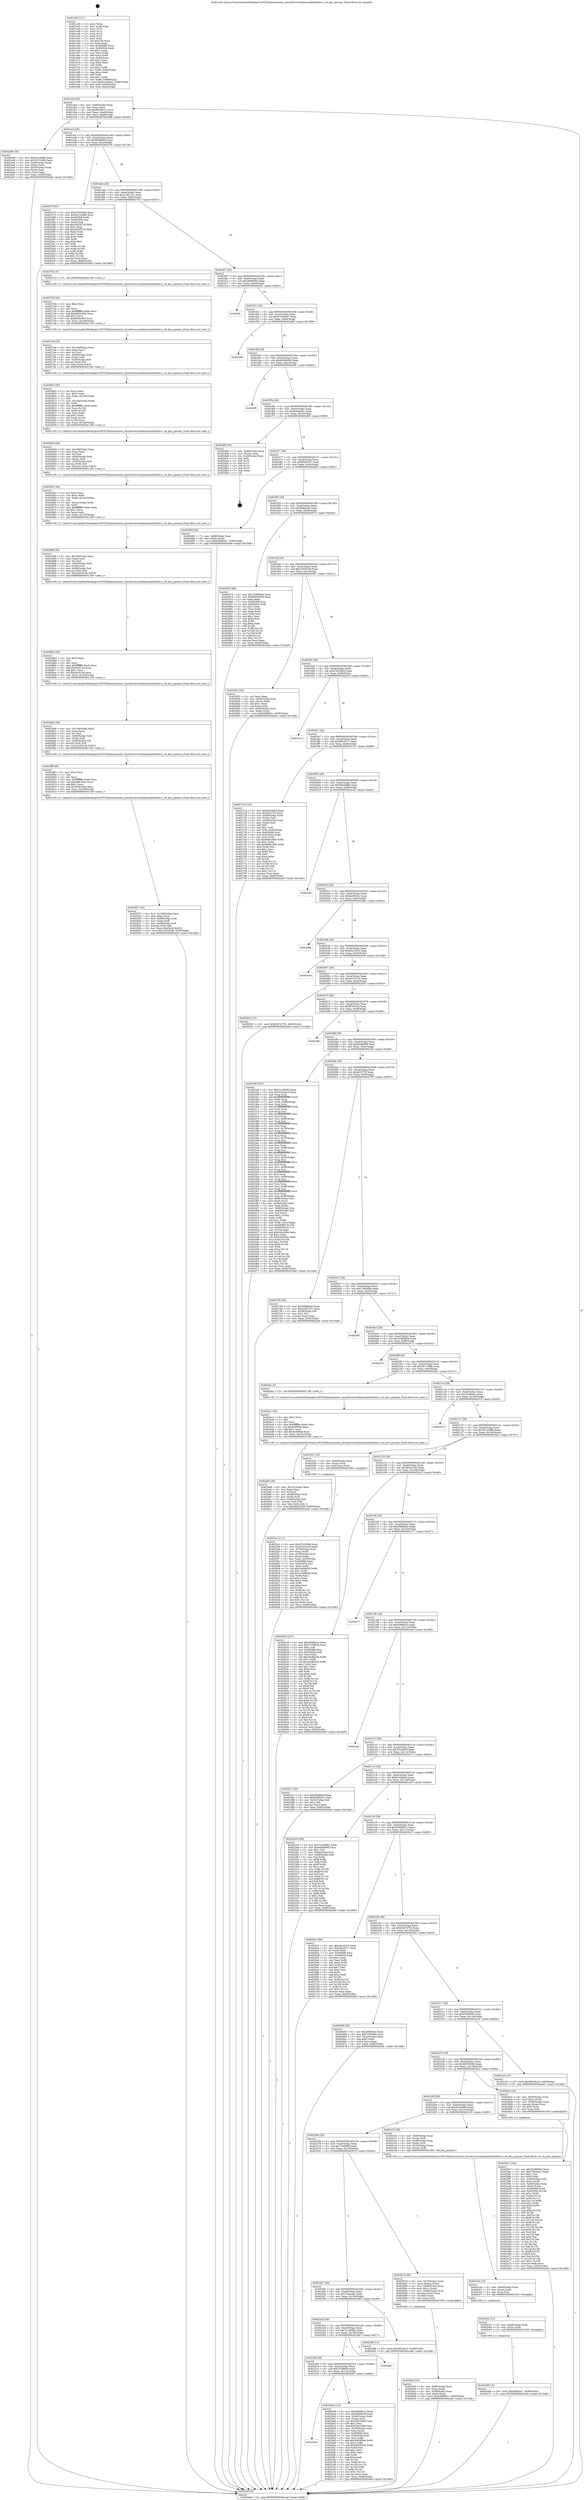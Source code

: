 digraph "0x401e40" {
  label = "0x401e40 (/mnt/c/Users/mathe/Desktop/tcc/POCII/binaries/extr_linuxdriversnethamradiohdlcdrv.c_do_kiss_params_Final-ollvm.out::main(0))"
  labelloc = "t"
  node[shape=record]

  Entry [label="",width=0.3,height=0.3,shape=circle,fillcolor=black,style=filled]
  "0x401eaf" [label="{
     0x401eaf [32]\l
     | [instrs]\l
     &nbsp;&nbsp;0x401eaf \<+6\>: mov -0x90(%rbp),%eax\l
     &nbsp;&nbsp;0x401eb5 \<+2\>: mov %eax,%ecx\l
     &nbsp;&nbsp;0x401eb7 \<+6\>: sub $0x9653fa15,%ecx\l
     &nbsp;&nbsp;0x401ebd \<+6\>: mov %eax,-0xa4(%rbp)\l
     &nbsp;&nbsp;0x401ec3 \<+6\>: mov %ecx,-0xa8(%rbp)\l
     &nbsp;&nbsp;0x401ec9 \<+6\>: je 0000000000402a98 \<main+0xc58\>\l
  }"]
  "0x402a98" [label="{
     0x402a98 [36]\l
     | [instrs]\l
     &nbsp;&nbsp;0x402a98 \<+5\>: mov $0x6c2cddd0,%eax\l
     &nbsp;&nbsp;0x402a9d \<+5\>: mov $0x347c188b,%ecx\l
     &nbsp;&nbsp;0x402aa2 \<+4\>: mov -0x40(%rbp),%rdx\l
     &nbsp;&nbsp;0x402aa6 \<+2\>: mov (%rdx),%esi\l
     &nbsp;&nbsp;0x402aa8 \<+4\>: mov -0x50(%rbp),%rdx\l
     &nbsp;&nbsp;0x402aac \<+2\>: cmp (%rdx),%esi\l
     &nbsp;&nbsp;0x402aae \<+3\>: cmovl %ecx,%eax\l
     &nbsp;&nbsp;0x402ab1 \<+6\>: mov %eax,-0x90(%rbp)\l
     &nbsp;&nbsp;0x402ab7 \<+5\>: jmp 0000000000402ee8 \<main+0x10a8\>\l
  }"]
  "0x401ecf" [label="{
     0x401ecf [28]\l
     | [instrs]\l
     &nbsp;&nbsp;0x401ecf \<+5\>: jmp 0000000000401ed4 \<main+0x94\>\l
     &nbsp;&nbsp;0x401ed4 \<+6\>: mov -0xa4(%rbp),%eax\l
     &nbsp;&nbsp;0x401eda \<+5\>: sub $0x9d46bbcf,%eax\l
     &nbsp;&nbsp;0x401edf \<+6\>: mov %eax,-0xac(%rbp)\l
     &nbsp;&nbsp;0x401ee5 \<+6\>: je 0000000000402576 \<main+0x736\>\l
  }"]
  Exit [label="",width=0.3,height=0.3,shape=circle,fillcolor=black,style=filled,peripheries=2]
  "0x402576" [label="{
     0x402576 [91]\l
     | [instrs]\l
     &nbsp;&nbsp;0x402576 \<+5\>: mov $0xd76259bd,%eax\l
     &nbsp;&nbsp;0x40257b \<+5\>: mov $0x36124086,%ecx\l
     &nbsp;&nbsp;0x402580 \<+7\>: mov 0x405068,%edx\l
     &nbsp;&nbsp;0x402587 \<+7\>: mov 0x405054,%esi\l
     &nbsp;&nbsp;0x40258e \<+2\>: mov %edx,%edi\l
     &nbsp;&nbsp;0x402590 \<+6\>: sub $0xc9429720,%edi\l
     &nbsp;&nbsp;0x402596 \<+3\>: sub $0x1,%edi\l
     &nbsp;&nbsp;0x402599 \<+6\>: add $0xc9429720,%edi\l
     &nbsp;&nbsp;0x40259f \<+3\>: imul %edi,%edx\l
     &nbsp;&nbsp;0x4025a2 \<+3\>: and $0x1,%edx\l
     &nbsp;&nbsp;0x4025a5 \<+3\>: cmp $0x0,%edx\l
     &nbsp;&nbsp;0x4025a8 \<+4\>: sete %r8b\l
     &nbsp;&nbsp;0x4025ac \<+3\>: cmp $0xa,%esi\l
     &nbsp;&nbsp;0x4025af \<+4\>: setl %r9b\l
     &nbsp;&nbsp;0x4025b3 \<+3\>: mov %r8b,%r10b\l
     &nbsp;&nbsp;0x4025b6 \<+3\>: and %r9b,%r10b\l
     &nbsp;&nbsp;0x4025b9 \<+3\>: xor %r9b,%r8b\l
     &nbsp;&nbsp;0x4025bc \<+3\>: or %r8b,%r10b\l
     &nbsp;&nbsp;0x4025bf \<+4\>: test $0x1,%r10b\l
     &nbsp;&nbsp;0x4025c3 \<+3\>: cmovne %ecx,%eax\l
     &nbsp;&nbsp;0x4025c6 \<+6\>: mov %eax,-0x90(%rbp)\l
     &nbsp;&nbsp;0x4025cc \<+5\>: jmp 0000000000402ee8 \<main+0x10a8\>\l
  }"]
  "0x401eeb" [label="{
     0x401eeb [28]\l
     | [instrs]\l
     &nbsp;&nbsp;0x401eeb \<+5\>: jmp 0000000000401ef0 \<main+0xb0\>\l
     &nbsp;&nbsp;0x401ef0 \<+6\>: mov -0xa4(%rbp),%eax\l
     &nbsp;&nbsp;0x401ef6 \<+5\>: sub $0xa18f2151,%eax\l
     &nbsp;&nbsp;0x401efb \<+6\>: mov %eax,-0xb0(%rbp)\l
     &nbsp;&nbsp;0x401f01 \<+6\>: je 00000000004027b3 \<main+0x973\>\l
  }"]
  "0x402c68" [label="{
     0x402c68 [15]\l
     | [instrs]\l
     &nbsp;&nbsp;0x402c68 \<+10\>: movl $0xbf493ce7,-0x90(%rbp)\l
     &nbsp;&nbsp;0x402c72 \<+5\>: jmp 0000000000402ee8 \<main+0x10a8\>\l
  }"]
  "0x4027b3" [label="{
     0x4027b3 [5]\l
     | [instrs]\l
     &nbsp;&nbsp;0x4027b3 \<+5\>: call 0000000000401160 \<next_i\>\l
     | [calls]\l
     &nbsp;&nbsp;0x401160 \{1\} (/mnt/c/Users/mathe/Desktop/tcc/POCII/binaries/extr_linuxdriversnethamradiohdlcdrv.c_do_kiss_params_Final-ollvm.out::next_i)\l
  }"]
  "0x401f07" [label="{
     0x401f07 [28]\l
     | [instrs]\l
     &nbsp;&nbsp;0x401f07 \<+5\>: jmp 0000000000401f0c \<main+0xcc\>\l
     &nbsp;&nbsp;0x401f0c \<+6\>: mov -0xa4(%rbp),%eax\l
     &nbsp;&nbsp;0x401f12 \<+5\>: sub $0xa866f48d,%eax\l
     &nbsp;&nbsp;0x401f17 \<+6\>: mov %eax,-0xb4(%rbp)\l
     &nbsp;&nbsp;0x401f1d \<+6\>: je 0000000000402dfc \<main+0xfbc\>\l
  }"]
  "0x402c5c" [label="{
     0x402c5c [12]\l
     | [instrs]\l
     &nbsp;&nbsp;0x402c5c \<+4\>: mov -0x48(%rbp),%rax\l
     &nbsp;&nbsp;0x402c60 \<+3\>: mov (%rax),%rdi\l
     &nbsp;&nbsp;0x402c63 \<+5\>: call 0000000000401030 \<free@plt\>\l
     | [calls]\l
     &nbsp;&nbsp;0x401030 \{1\} (unknown)\l
  }"]
  "0x402dfc" [label="{
     0x402dfc\l
  }", style=dashed]
  "0x401f23" [label="{
     0x401f23 [28]\l
     | [instrs]\l
     &nbsp;&nbsp;0x401f23 \<+5\>: jmp 0000000000401f28 \<main+0xe8\>\l
     &nbsp;&nbsp;0x401f28 \<+6\>: mov -0xa4(%rbp),%eax\l
     &nbsp;&nbsp;0x401f2e \<+5\>: sub $0xb7056dd7,%eax\l
     &nbsp;&nbsp;0x401f33 \<+6\>: mov %eax,-0xb8(%rbp)\l
     &nbsp;&nbsp;0x401f39 \<+6\>: je 0000000000402ed9 \<main+0x1099\>\l
  }"]
  "0x402c4d" [label="{
     0x402c4d [15]\l
     | [instrs]\l
     &nbsp;&nbsp;0x402c4d \<+4\>: mov -0x60(%rbp),%rax\l
     &nbsp;&nbsp;0x402c51 \<+3\>: mov (%rax),%rax\l
     &nbsp;&nbsp;0x402c54 \<+3\>: mov %rax,%rdi\l
     &nbsp;&nbsp;0x402c57 \<+5\>: call 0000000000401030 \<free@plt\>\l
     | [calls]\l
     &nbsp;&nbsp;0x401030 \{1\} (unknown)\l
  }"]
  "0x402ed9" [label="{
     0x402ed9\l
  }", style=dashed]
  "0x401f3f" [label="{
     0x401f3f [28]\l
     | [instrs]\l
     &nbsp;&nbsp;0x401f3f \<+5\>: jmp 0000000000401f44 \<main+0x104\>\l
     &nbsp;&nbsp;0x401f44 \<+6\>: mov -0xa4(%rbp),%eax\l
     &nbsp;&nbsp;0x401f4a \<+5\>: sub $0xb9308508,%eax\l
     &nbsp;&nbsp;0x401f4f \<+6\>: mov %eax,-0xbc(%rbp)\l
     &nbsp;&nbsp;0x401f55 \<+6\>: je 00000000004024f5 \<main+0x6b5\>\l
  }"]
  "0x4022db" [label="{
     0x4022db\l
  }", style=dashed]
  "0x4024f5" [label="{
     0x4024f5\l
  }", style=dashed]
  "0x401f5b" [label="{
     0x401f5b [28]\l
     | [instrs]\l
     &nbsp;&nbsp;0x401f5b \<+5\>: jmp 0000000000401f60 \<main+0x120\>\l
     &nbsp;&nbsp;0x401f60 \<+6\>: mov -0xa4(%rbp),%eax\l
     &nbsp;&nbsp;0x401f66 \<+5\>: sub $0xbc8edc61,%eax\l
     &nbsp;&nbsp;0x401f6b \<+6\>: mov %eax,-0xc0(%rbp)\l
     &nbsp;&nbsp;0x401f71 \<+6\>: je 0000000000402d9f \<main+0xf5f\>\l
  }"]
  "0x402ba9" [label="{
     0x402ba9 [123]\l
     | [instrs]\l
     &nbsp;&nbsp;0x402ba9 \<+5\>: mov $0x4066fe1e,%eax\l
     &nbsp;&nbsp;0x402bae \<+5\>: mov $0x656f9e59,%ecx\l
     &nbsp;&nbsp;0x402bb3 \<+4\>: mov -0x40(%rbp),%rdx\l
     &nbsp;&nbsp;0x402bb7 \<+2\>: mov (%rdx),%esi\l
     &nbsp;&nbsp;0x402bb9 \<+6\>: sub $0x29e1b0b6,%esi\l
     &nbsp;&nbsp;0x402bbf \<+3\>: add $0x1,%esi\l
     &nbsp;&nbsp;0x402bc2 \<+6\>: add $0x29e1b0b6,%esi\l
     &nbsp;&nbsp;0x402bc8 \<+4\>: mov -0x40(%rbp),%rdx\l
     &nbsp;&nbsp;0x402bcc \<+2\>: mov %esi,(%rdx)\l
     &nbsp;&nbsp;0x402bce \<+7\>: mov 0x405068,%esi\l
     &nbsp;&nbsp;0x402bd5 \<+7\>: mov 0x405054,%edi\l
     &nbsp;&nbsp;0x402bdc \<+3\>: mov %esi,%r8d\l
     &nbsp;&nbsp;0x402bdf \<+7\>: add $0x5663834e,%r8d\l
     &nbsp;&nbsp;0x402be6 \<+4\>: sub $0x1,%r8d\l
     &nbsp;&nbsp;0x402bea \<+7\>: sub $0x5663834e,%r8d\l
     &nbsp;&nbsp;0x402bf1 \<+4\>: imul %r8d,%esi\l
     &nbsp;&nbsp;0x402bf5 \<+3\>: and $0x1,%esi\l
     &nbsp;&nbsp;0x402bf8 \<+3\>: cmp $0x0,%esi\l
     &nbsp;&nbsp;0x402bfb \<+4\>: sete %r9b\l
     &nbsp;&nbsp;0x402bff \<+3\>: cmp $0xa,%edi\l
     &nbsp;&nbsp;0x402c02 \<+4\>: setl %r10b\l
     &nbsp;&nbsp;0x402c06 \<+3\>: mov %r9b,%r11b\l
     &nbsp;&nbsp;0x402c09 \<+3\>: and %r10b,%r11b\l
     &nbsp;&nbsp;0x402c0c \<+3\>: xor %r10b,%r9b\l
     &nbsp;&nbsp;0x402c0f \<+3\>: or %r9b,%r11b\l
     &nbsp;&nbsp;0x402c12 \<+4\>: test $0x1,%r11b\l
     &nbsp;&nbsp;0x402c16 \<+3\>: cmovne %ecx,%eax\l
     &nbsp;&nbsp;0x402c19 \<+6\>: mov %eax,-0x90(%rbp)\l
     &nbsp;&nbsp;0x402c1f \<+5\>: jmp 0000000000402ee8 \<main+0x10a8\>\l
  }"]
  "0x402d9f" [label="{
     0x402d9f [24]\l
     | [instrs]\l
     &nbsp;&nbsp;0x402d9f \<+7\>: mov -0x88(%rbp),%rax\l
     &nbsp;&nbsp;0x402da6 \<+2\>: mov (%rax),%eax\l
     &nbsp;&nbsp;0x402da8 \<+4\>: lea -0x28(%rbp),%rsp\l
     &nbsp;&nbsp;0x402dac \<+1\>: pop %rbx\l
     &nbsp;&nbsp;0x402dad \<+2\>: pop %r12\l
     &nbsp;&nbsp;0x402daf \<+2\>: pop %r13\l
     &nbsp;&nbsp;0x402db1 \<+2\>: pop %r14\l
     &nbsp;&nbsp;0x402db3 \<+2\>: pop %r15\l
     &nbsp;&nbsp;0x402db5 \<+1\>: pop %rbp\l
     &nbsp;&nbsp;0x402db6 \<+1\>: ret\l
  }"]
  "0x401f77" [label="{
     0x401f77 [28]\l
     | [instrs]\l
     &nbsp;&nbsp;0x401f77 \<+5\>: jmp 0000000000401f7c \<main+0x13c\>\l
     &nbsp;&nbsp;0x401f7c \<+6\>: mov -0xa4(%rbp),%eax\l
     &nbsp;&nbsp;0x401f82 \<+5\>: sub $0xbf493ce7,%eax\l
     &nbsp;&nbsp;0x401f87 \<+6\>: mov %eax,-0xc4(%rbp)\l
     &nbsp;&nbsp;0x401f8d \<+6\>: je 0000000000402d83 \<main+0xf43\>\l
  }"]
  "0x4022bf" [label="{
     0x4022bf [28]\l
     | [instrs]\l
     &nbsp;&nbsp;0x4022bf \<+5\>: jmp 00000000004022c4 \<main+0x484\>\l
     &nbsp;&nbsp;0x4022c4 \<+6\>: mov -0xa4(%rbp),%eax\l
     &nbsp;&nbsp;0x4022ca \<+5\>: sub $0x7e79fb58,%eax\l
     &nbsp;&nbsp;0x4022cf \<+6\>: mov %eax,-0x13c(%rbp)\l
     &nbsp;&nbsp;0x4022d5 \<+6\>: je 0000000000402ba9 \<main+0xd69\>\l
  }"]
  "0x402d83" [label="{
     0x402d83 [28]\l
     | [instrs]\l
     &nbsp;&nbsp;0x402d83 \<+7\>: mov -0x88(%rbp),%rax\l
     &nbsp;&nbsp;0x402d8a \<+6\>: movl $0x0,(%rax)\l
     &nbsp;&nbsp;0x402d90 \<+10\>: movl $0xbc8edc61,-0x90(%rbp)\l
     &nbsp;&nbsp;0x402d9a \<+5\>: jmp 0000000000402ee8 \<main+0x10a8\>\l
  }"]
  "0x401f93" [label="{
     0x401f93 [28]\l
     | [instrs]\l
     &nbsp;&nbsp;0x401f93 \<+5\>: jmp 0000000000401f98 \<main+0x158\>\l
     &nbsp;&nbsp;0x401f98 \<+6\>: mov -0xa4(%rbp),%eax\l
     &nbsp;&nbsp;0x401f9e \<+5\>: sub $0xbfd8dee0,%eax\l
     &nbsp;&nbsp;0x401fa3 \<+6\>: mov %eax,-0xc8(%rbp)\l
     &nbsp;&nbsp;0x401fa9 \<+6\>: je 0000000000402974 \<main+0xb34\>\l
  }"]
  "0x402db7" [label="{
     0x402db7\l
  }", style=dashed]
  "0x402974" [label="{
     0x402974 [86]\l
     | [instrs]\l
     &nbsp;&nbsp;0x402974 \<+5\>: mov $0x32d99b64,%eax\l
     &nbsp;&nbsp;0x402979 \<+5\>: mov $0x665592d9,%ecx\l
     &nbsp;&nbsp;0x40297e \<+2\>: xor %edx,%edx\l
     &nbsp;&nbsp;0x402980 \<+7\>: mov 0x405068,%esi\l
     &nbsp;&nbsp;0x402987 \<+7\>: mov 0x405054,%edi\l
     &nbsp;&nbsp;0x40298e \<+3\>: sub $0x1,%edx\l
     &nbsp;&nbsp;0x402991 \<+3\>: mov %esi,%r8d\l
     &nbsp;&nbsp;0x402994 \<+3\>: add %edx,%r8d\l
     &nbsp;&nbsp;0x402997 \<+4\>: imul %r8d,%esi\l
     &nbsp;&nbsp;0x40299b \<+3\>: and $0x1,%esi\l
     &nbsp;&nbsp;0x40299e \<+3\>: cmp $0x0,%esi\l
     &nbsp;&nbsp;0x4029a1 \<+4\>: sete %r9b\l
     &nbsp;&nbsp;0x4029a5 \<+3\>: cmp $0xa,%edi\l
     &nbsp;&nbsp;0x4029a8 \<+4\>: setl %r10b\l
     &nbsp;&nbsp;0x4029ac \<+3\>: mov %r9b,%r11b\l
     &nbsp;&nbsp;0x4029af \<+3\>: and %r10b,%r11b\l
     &nbsp;&nbsp;0x4029b2 \<+3\>: xor %r10b,%r9b\l
     &nbsp;&nbsp;0x4029b5 \<+3\>: or %r9b,%r11b\l
     &nbsp;&nbsp;0x4029b8 \<+4\>: test $0x1,%r11b\l
     &nbsp;&nbsp;0x4029bc \<+3\>: cmovne %ecx,%eax\l
     &nbsp;&nbsp;0x4029bf \<+6\>: mov %eax,-0x90(%rbp)\l
     &nbsp;&nbsp;0x4029c5 \<+5\>: jmp 0000000000402ee8 \<main+0x10a8\>\l
  }"]
  "0x401faf" [label="{
     0x401faf [28]\l
     | [instrs]\l
     &nbsp;&nbsp;0x401faf \<+5\>: jmp 0000000000401fb4 \<main+0x174\>\l
     &nbsp;&nbsp;0x401fb4 \<+6\>: mov -0xa4(%rbp),%eax\l
     &nbsp;&nbsp;0x401fba \<+5\>: sub $0xc30352a8,%eax\l
     &nbsp;&nbsp;0x401fbf \<+6\>: mov %eax,-0xcc(%rbp)\l
     &nbsp;&nbsp;0x401fc5 \<+6\>: je 0000000000402952 \<main+0xb12\>\l
  }"]
  "0x402ae9" [label="{
     0x402ae9 [45]\l
     | [instrs]\l
     &nbsp;&nbsp;0x402ae9 \<+6\>: mov -0x15c(%rbp),%ecx\l
     &nbsp;&nbsp;0x402aef \<+3\>: imul %eax,%ecx\l
     &nbsp;&nbsp;0x402af2 \<+3\>: mov %cl,%sil\l
     &nbsp;&nbsp;0x402af5 \<+4\>: mov -0x48(%rbp),%rdi\l
     &nbsp;&nbsp;0x402af9 \<+3\>: mov (%rdi),%rdi\l
     &nbsp;&nbsp;0x402afc \<+4\>: mov -0x40(%rbp),%r8\l
     &nbsp;&nbsp;0x402b00 \<+3\>: movslq (%r8),%r8\l
     &nbsp;&nbsp;0x402b03 \<+4\>: mov %sil,(%rdi,%r8,1)\l
     &nbsp;&nbsp;0x402b07 \<+10\>: movl $0x382e3150,-0x90(%rbp)\l
     &nbsp;&nbsp;0x402b11 \<+5\>: jmp 0000000000402ee8 \<main+0x10a8\>\l
  }"]
  "0x402952" [label="{
     0x402952 [34]\l
     | [instrs]\l
     &nbsp;&nbsp;0x402952 \<+2\>: xor %eax,%eax\l
     &nbsp;&nbsp;0x402954 \<+4\>: mov -0x58(%rbp),%rcx\l
     &nbsp;&nbsp;0x402958 \<+2\>: mov (%rcx),%edx\l
     &nbsp;&nbsp;0x40295a \<+3\>: sub $0x1,%eax\l
     &nbsp;&nbsp;0x40295d \<+2\>: sub %eax,%edx\l
     &nbsp;&nbsp;0x40295f \<+4\>: mov -0x58(%rbp),%rcx\l
     &nbsp;&nbsp;0x402963 \<+2\>: mov %edx,(%rcx)\l
     &nbsp;&nbsp;0x402965 \<+10\>: movl $0x6389861c,-0x90(%rbp)\l
     &nbsp;&nbsp;0x40296f \<+5\>: jmp 0000000000402ee8 \<main+0x10a8\>\l
  }"]
  "0x401fcb" [label="{
     0x401fcb [28]\l
     | [instrs]\l
     &nbsp;&nbsp;0x401fcb \<+5\>: jmp 0000000000401fd0 \<main+0x190\>\l
     &nbsp;&nbsp;0x401fd0 \<+6\>: mov -0xa4(%rbp),%eax\l
     &nbsp;&nbsp;0x401fd6 \<+5\>: sub $0xd76259bd,%eax\l
     &nbsp;&nbsp;0x401fdb \<+6\>: mov %eax,-0xd0(%rbp)\l
     &nbsp;&nbsp;0x401fe1 \<+6\>: je 0000000000402e1d \<main+0xfdd\>\l
  }"]
  "0x402ac1" [label="{
     0x402ac1 [40]\l
     | [instrs]\l
     &nbsp;&nbsp;0x402ac1 \<+5\>: mov $0x2,%ecx\l
     &nbsp;&nbsp;0x402ac6 \<+1\>: cltd\l
     &nbsp;&nbsp;0x402ac7 \<+2\>: idiv %ecx\l
     &nbsp;&nbsp;0x402ac9 \<+6\>: imul $0xfffffffe,%edx,%ecx\l
     &nbsp;&nbsp;0x402acf \<+6\>: sub $0x9e590dd,%ecx\l
     &nbsp;&nbsp;0x402ad5 \<+3\>: add $0x1,%ecx\l
     &nbsp;&nbsp;0x402ad8 \<+6\>: add $0x9e590dd,%ecx\l
     &nbsp;&nbsp;0x402ade \<+6\>: mov %ecx,-0x15c(%rbp)\l
     &nbsp;&nbsp;0x402ae4 \<+5\>: call 0000000000401160 \<next_i\>\l
     | [calls]\l
     &nbsp;&nbsp;0x401160 \{1\} (/mnt/c/Users/mathe/Desktop/tcc/POCII/binaries/extr_linuxdriversnethamradiohdlcdrv.c_do_kiss_params_Final-ollvm.out::next_i)\l
  }"]
  "0x402e1d" [label="{
     0x402e1d\l
  }", style=dashed]
  "0x401fe7" [label="{
     0x401fe7 [28]\l
     | [instrs]\l
     &nbsp;&nbsp;0x401fe7 \<+5\>: jmp 0000000000401fec \<main+0x1ac\>\l
     &nbsp;&nbsp;0x401fec \<+6\>: mov -0xa4(%rbp),%eax\l
     &nbsp;&nbsp;0x401ff2 \<+5\>: sub $0xd9e2f517,%eax\l
     &nbsp;&nbsp;0x401ff7 \<+6\>: mov %eax,-0xd4(%rbp)\l
     &nbsp;&nbsp;0x401ffd \<+6\>: je 000000000040271b \<main+0x8db\>\l
  }"]
  "0x4022a3" [label="{
     0x4022a3 [28]\l
     | [instrs]\l
     &nbsp;&nbsp;0x4022a3 \<+5\>: jmp 00000000004022a8 \<main+0x468\>\l
     &nbsp;&nbsp;0x4022a8 \<+6\>: mov -0xa4(%rbp),%eax\l
     &nbsp;&nbsp;0x4022ae \<+5\>: sub $0x7a1d8082,%eax\l
     &nbsp;&nbsp;0x4022b3 \<+6\>: mov %eax,-0x138(%rbp)\l
     &nbsp;&nbsp;0x4022b9 \<+6\>: je 0000000000402db7 \<main+0xf77\>\l
  }"]
  "0x40271b" [label="{
     0x40271b [122]\l
     | [instrs]\l
     &nbsp;&nbsp;0x40271b \<+5\>: mov $0xe0e1bf19,%eax\l
     &nbsp;&nbsp;0x402720 \<+5\>: mov $0xd2257f2,%ecx\l
     &nbsp;&nbsp;0x402725 \<+4\>: mov -0x58(%rbp),%rdx\l
     &nbsp;&nbsp;0x402729 \<+2\>: mov (%rdx),%esi\l
     &nbsp;&nbsp;0x40272b \<+4\>: mov -0x68(%rbp),%rdx\l
     &nbsp;&nbsp;0x40272f \<+2\>: cmp (%rdx),%esi\l
     &nbsp;&nbsp;0x402731 \<+4\>: setl %dil\l
     &nbsp;&nbsp;0x402735 \<+4\>: and $0x1,%dil\l
     &nbsp;&nbsp;0x402739 \<+4\>: mov %dil,-0x29(%rbp)\l
     &nbsp;&nbsp;0x40273d \<+7\>: mov 0x405068,%esi\l
     &nbsp;&nbsp;0x402744 \<+8\>: mov 0x405054,%r8d\l
     &nbsp;&nbsp;0x40274c \<+3\>: mov %esi,%r9d\l
     &nbsp;&nbsp;0x40274f \<+7\>: sub $0x9b8e1690,%r9d\l
     &nbsp;&nbsp;0x402756 \<+4\>: sub $0x1,%r9d\l
     &nbsp;&nbsp;0x40275a \<+7\>: add $0x9b8e1690,%r9d\l
     &nbsp;&nbsp;0x402761 \<+4\>: imul %r9d,%esi\l
     &nbsp;&nbsp;0x402765 \<+3\>: and $0x1,%esi\l
     &nbsp;&nbsp;0x402768 \<+3\>: cmp $0x0,%esi\l
     &nbsp;&nbsp;0x40276b \<+4\>: sete %dil\l
     &nbsp;&nbsp;0x40276f \<+4\>: cmp $0xa,%r8d\l
     &nbsp;&nbsp;0x402773 \<+4\>: setl %r10b\l
     &nbsp;&nbsp;0x402777 \<+3\>: mov %dil,%r11b\l
     &nbsp;&nbsp;0x40277a \<+3\>: and %r10b,%r11b\l
     &nbsp;&nbsp;0x40277d \<+3\>: xor %r10b,%dil\l
     &nbsp;&nbsp;0x402780 \<+3\>: or %dil,%r11b\l
     &nbsp;&nbsp;0x402783 \<+4\>: test $0x1,%r11b\l
     &nbsp;&nbsp;0x402787 \<+3\>: cmovne %ecx,%eax\l
     &nbsp;&nbsp;0x40278a \<+6\>: mov %eax,-0x90(%rbp)\l
     &nbsp;&nbsp;0x402790 \<+5\>: jmp 0000000000402ee8 \<main+0x10a8\>\l
  }"]
  "0x402003" [label="{
     0x402003 [28]\l
     | [instrs]\l
     &nbsp;&nbsp;0x402003 \<+5\>: jmp 0000000000402008 \<main+0x1c8\>\l
     &nbsp;&nbsp;0x402008 \<+6\>: mov -0xa4(%rbp),%eax\l
     &nbsp;&nbsp;0x40200e \<+5\>: sub $0xd9ea6883,%eax\l
     &nbsp;&nbsp;0x402013 \<+6\>: mov %eax,-0xd8(%rbp)\l
     &nbsp;&nbsp;0x402019 \<+6\>: je 0000000000402cdc \<main+0xe9c\>\l
  }"]
  "0x402a89" [label="{
     0x402a89 [15]\l
     | [instrs]\l
     &nbsp;&nbsp;0x402a89 \<+10\>: movl $0x9653fa15,-0x90(%rbp)\l
     &nbsp;&nbsp;0x402a93 \<+5\>: jmp 0000000000402ee8 \<main+0x10a8\>\l
  }"]
  "0x402cdc" [label="{
     0x402cdc\l
  }", style=dashed]
  "0x40201f" [label="{
     0x40201f [28]\l
     | [instrs]\l
     &nbsp;&nbsp;0x40201f \<+5\>: jmp 0000000000402024 \<main+0x1e4\>\l
     &nbsp;&nbsp;0x402024 \<+6\>: mov -0xa4(%rbp),%eax\l
     &nbsp;&nbsp;0x40202a \<+5\>: sub $0xda4f5dc2,%eax\l
     &nbsp;&nbsp;0x40202f \<+6\>: mov %eax,-0xdc(%rbp)\l
     &nbsp;&nbsp;0x402035 \<+6\>: je 000000000040249a \<main+0x65a\>\l
  }"]
  "0x4029e7" [label="{
     0x4029e7 [162]\l
     | [instrs]\l
     &nbsp;&nbsp;0x4029e7 \<+5\>: mov $0x32d99b64,%ecx\l
     &nbsp;&nbsp;0x4029ec \<+5\>: mov $0x73eeeabc,%edx\l
     &nbsp;&nbsp;0x4029f1 \<+3\>: mov $0x1,%sil\l
     &nbsp;&nbsp;0x4029f4 \<+3\>: xor %r8d,%r8d\l
     &nbsp;&nbsp;0x4029f7 \<+4\>: mov -0x48(%rbp),%rdi\l
     &nbsp;&nbsp;0x4029fb \<+3\>: mov %rax,(%rdi)\l
     &nbsp;&nbsp;0x4029fe \<+4\>: mov -0x40(%rbp),%rax\l
     &nbsp;&nbsp;0x402a02 \<+6\>: movl $0x0,(%rax)\l
     &nbsp;&nbsp;0x402a08 \<+8\>: mov 0x405068,%r9d\l
     &nbsp;&nbsp;0x402a10 \<+8\>: mov 0x405054,%r10d\l
     &nbsp;&nbsp;0x402a18 \<+4\>: sub $0x1,%r8d\l
     &nbsp;&nbsp;0x402a1c \<+3\>: mov %r9d,%r11d\l
     &nbsp;&nbsp;0x402a1f \<+3\>: add %r8d,%r11d\l
     &nbsp;&nbsp;0x402a22 \<+4\>: imul %r11d,%r9d\l
     &nbsp;&nbsp;0x402a26 \<+4\>: and $0x1,%r9d\l
     &nbsp;&nbsp;0x402a2a \<+4\>: cmp $0x0,%r9d\l
     &nbsp;&nbsp;0x402a2e \<+3\>: sete %bl\l
     &nbsp;&nbsp;0x402a31 \<+4\>: cmp $0xa,%r10d\l
     &nbsp;&nbsp;0x402a35 \<+4\>: setl %r14b\l
     &nbsp;&nbsp;0x402a39 \<+3\>: mov %bl,%r15b\l
     &nbsp;&nbsp;0x402a3c \<+4\>: xor $0xff,%r15b\l
     &nbsp;&nbsp;0x402a40 \<+3\>: mov %r14b,%r12b\l
     &nbsp;&nbsp;0x402a43 \<+4\>: xor $0xff,%r12b\l
     &nbsp;&nbsp;0x402a47 \<+4\>: xor $0x0,%sil\l
     &nbsp;&nbsp;0x402a4b \<+3\>: mov %r15b,%r13b\l
     &nbsp;&nbsp;0x402a4e \<+4\>: and $0x0,%r13b\l
     &nbsp;&nbsp;0x402a52 \<+3\>: and %sil,%bl\l
     &nbsp;&nbsp;0x402a55 \<+3\>: mov %r12b,%al\l
     &nbsp;&nbsp;0x402a58 \<+2\>: and $0x0,%al\l
     &nbsp;&nbsp;0x402a5a \<+3\>: and %sil,%r14b\l
     &nbsp;&nbsp;0x402a5d \<+3\>: or %bl,%r13b\l
     &nbsp;&nbsp;0x402a60 \<+3\>: or %r14b,%al\l
     &nbsp;&nbsp;0x402a63 \<+3\>: xor %al,%r13b\l
     &nbsp;&nbsp;0x402a66 \<+3\>: or %r12b,%r15b\l
     &nbsp;&nbsp;0x402a69 \<+4\>: xor $0xff,%r15b\l
     &nbsp;&nbsp;0x402a6d \<+4\>: or $0x0,%sil\l
     &nbsp;&nbsp;0x402a71 \<+3\>: and %sil,%r15b\l
     &nbsp;&nbsp;0x402a74 \<+3\>: or %r15b,%r13b\l
     &nbsp;&nbsp;0x402a77 \<+4\>: test $0x1,%r13b\l
     &nbsp;&nbsp;0x402a7b \<+3\>: cmovne %edx,%ecx\l
     &nbsp;&nbsp;0x402a7e \<+6\>: mov %ecx,-0x90(%rbp)\l
     &nbsp;&nbsp;0x402a84 \<+5\>: jmp 0000000000402ee8 \<main+0x10a8\>\l
  }"]
  "0x40249a" [label="{
     0x40249a\l
  }", style=dashed]
  "0x40203b" [label="{
     0x40203b [28]\l
     | [instrs]\l
     &nbsp;&nbsp;0x40203b \<+5\>: jmp 0000000000402040 \<main+0x200\>\l
     &nbsp;&nbsp;0x402040 \<+6\>: mov -0xa4(%rbp),%eax\l
     &nbsp;&nbsp;0x402046 \<+5\>: sub $0xe0e1bf19,%eax\l
     &nbsp;&nbsp;0x40204b \<+6\>: mov %eax,-0xe0(%rbp)\l
     &nbsp;&nbsp;0x402051 \<+6\>: je 0000000000402e4d \<main+0x100d\>\l
  }"]
  "0x402927" [label="{
     0x402927 [43]\l
     | [instrs]\l
     &nbsp;&nbsp;0x402927 \<+6\>: mov -0x158(%rbp),%ecx\l
     &nbsp;&nbsp;0x40292d \<+3\>: imul %eax,%ecx\l
     &nbsp;&nbsp;0x402930 \<+4\>: mov -0x60(%rbp),%rdi\l
     &nbsp;&nbsp;0x402934 \<+3\>: mov (%rdi),%rdi\l
     &nbsp;&nbsp;0x402937 \<+4\>: mov -0x58(%rbp),%r8\l
     &nbsp;&nbsp;0x40293b \<+3\>: movslq (%r8),%r8\l
     &nbsp;&nbsp;0x40293e \<+5\>: mov %ecx,0x4(%rdi,%r8,8)\l
     &nbsp;&nbsp;0x402943 \<+10\>: movl $0xc30352a8,-0x90(%rbp)\l
     &nbsp;&nbsp;0x40294d \<+5\>: jmp 0000000000402ee8 \<main+0x10a8\>\l
  }"]
  "0x402e4d" [label="{
     0x402e4d\l
  }", style=dashed]
  "0x402057" [label="{
     0x402057 [28]\l
     | [instrs]\l
     &nbsp;&nbsp;0x402057 \<+5\>: jmp 000000000040205c \<main+0x21c\>\l
     &nbsp;&nbsp;0x40205c \<+6\>: mov -0xa4(%rbp),%eax\l
     &nbsp;&nbsp;0x402062 \<+5\>: sub $0xe531b13e,%eax\l
     &nbsp;&nbsp;0x402067 \<+6\>: mov %eax,-0xe4(%rbp)\l
     &nbsp;&nbsp;0x40206d \<+6\>: je 0000000000402650 \<main+0x810\>\l
  }"]
  "0x4028ff" [label="{
     0x4028ff [40]\l
     | [instrs]\l
     &nbsp;&nbsp;0x4028ff \<+5\>: mov $0x2,%ecx\l
     &nbsp;&nbsp;0x402904 \<+1\>: cltd\l
     &nbsp;&nbsp;0x402905 \<+2\>: idiv %ecx\l
     &nbsp;&nbsp;0x402907 \<+6\>: imul $0xfffffffe,%edx,%ecx\l
     &nbsp;&nbsp;0x40290d \<+6\>: sub $0x4e8e1bbc,%ecx\l
     &nbsp;&nbsp;0x402913 \<+3\>: add $0x1,%ecx\l
     &nbsp;&nbsp;0x402916 \<+6\>: add $0x4e8e1bbc,%ecx\l
     &nbsp;&nbsp;0x40291c \<+6\>: mov %ecx,-0x158(%rbp)\l
     &nbsp;&nbsp;0x402922 \<+5\>: call 0000000000401160 \<next_i\>\l
     | [calls]\l
     &nbsp;&nbsp;0x401160 \{1\} (/mnt/c/Users/mathe/Desktop/tcc/POCII/binaries/extr_linuxdriversnethamradiohdlcdrv.c_do_kiss_params_Final-ollvm.out::next_i)\l
  }"]
  "0x402650" [label="{
     0x402650 [15]\l
     | [instrs]\l
     &nbsp;&nbsp;0x402650 \<+10\>: movl $0x63d7d755,-0x90(%rbp)\l
     &nbsp;&nbsp;0x40265a \<+5\>: jmp 0000000000402ee8 \<main+0x10a8\>\l
  }"]
  "0x402073" [label="{
     0x402073 [28]\l
     | [instrs]\l
     &nbsp;&nbsp;0x402073 \<+5\>: jmp 0000000000402078 \<main+0x238\>\l
     &nbsp;&nbsp;0x402078 \<+6\>: mov -0xa4(%rbp),%eax\l
     &nbsp;&nbsp;0x40207e \<+5\>: sub $0xf6761ace,%eax\l
     &nbsp;&nbsp;0x402083 \<+6\>: mov %eax,-0xe8(%rbp)\l
     &nbsp;&nbsp;0x402089 \<+6\>: je 0000000000402c86 \<main+0xe46\>\l
  }"]
  "0x4028db" [label="{
     0x4028db [36]\l
     | [instrs]\l
     &nbsp;&nbsp;0x4028db \<+6\>: mov -0x154(%rbp),%ecx\l
     &nbsp;&nbsp;0x4028e1 \<+3\>: imul %eax,%ecx\l
     &nbsp;&nbsp;0x4028e4 \<+3\>: mov %cl,%sil\l
     &nbsp;&nbsp;0x4028e7 \<+4\>: mov -0x60(%rbp),%rdi\l
     &nbsp;&nbsp;0x4028eb \<+3\>: mov (%rdi),%rdi\l
     &nbsp;&nbsp;0x4028ee \<+4\>: mov -0x58(%rbp),%r8\l
     &nbsp;&nbsp;0x4028f2 \<+3\>: movslq (%r8),%r8\l
     &nbsp;&nbsp;0x4028f5 \<+5\>: mov %sil,0x3(%rdi,%r8,8)\l
     &nbsp;&nbsp;0x4028fa \<+5\>: call 0000000000401160 \<next_i\>\l
     | [calls]\l
     &nbsp;&nbsp;0x401160 \{1\} (/mnt/c/Users/mathe/Desktop/tcc/POCII/binaries/extr_linuxdriversnethamradiohdlcdrv.c_do_kiss_params_Final-ollvm.out::next_i)\l
  }"]
  "0x402c86" [label="{
     0x402c86\l
  }", style=dashed]
  "0x40208f" [label="{
     0x40208f [28]\l
     | [instrs]\l
     &nbsp;&nbsp;0x40208f \<+5\>: jmp 0000000000402094 \<main+0x254\>\l
     &nbsp;&nbsp;0x402094 \<+6\>: mov -0xa4(%rbp),%eax\l
     &nbsp;&nbsp;0x40209a \<+5\>: sub $0xfeb8e999,%eax\l
     &nbsp;&nbsp;0x40209f \<+6\>: mov %eax,-0xec(%rbp)\l
     &nbsp;&nbsp;0x4020a5 \<+6\>: je 000000000040234f \<main+0x50f\>\l
  }"]
  "0x4028b3" [label="{
     0x4028b3 [40]\l
     | [instrs]\l
     &nbsp;&nbsp;0x4028b3 \<+5\>: mov $0x2,%ecx\l
     &nbsp;&nbsp;0x4028b8 \<+1\>: cltd\l
     &nbsp;&nbsp;0x4028b9 \<+2\>: idiv %ecx\l
     &nbsp;&nbsp;0x4028bb \<+6\>: imul $0xfffffffe,%edx,%ecx\l
     &nbsp;&nbsp;0x4028c1 \<+6\>: add $0xc6c513d,%ecx\l
     &nbsp;&nbsp;0x4028c7 \<+3\>: add $0x1,%ecx\l
     &nbsp;&nbsp;0x4028ca \<+6\>: sub $0xc6c513d,%ecx\l
     &nbsp;&nbsp;0x4028d0 \<+6\>: mov %ecx,-0x154(%rbp)\l
     &nbsp;&nbsp;0x4028d6 \<+5\>: call 0000000000401160 \<next_i\>\l
     | [calls]\l
     &nbsp;&nbsp;0x401160 \{1\} (/mnt/c/Users/mathe/Desktop/tcc/POCII/binaries/extr_linuxdriversnethamradiohdlcdrv.c_do_kiss_params_Final-ollvm.out::next_i)\l
  }"]
  "0x40234f" [label="{
     0x40234f [301]\l
     | [instrs]\l
     &nbsp;&nbsp;0x40234f \<+5\>: mov $0x7a1d8082,%eax\l
     &nbsp;&nbsp;0x402354 \<+5\>: mov $0x5324e91f,%ecx\l
     &nbsp;&nbsp;0x402359 \<+3\>: mov %rsp,%rdx\l
     &nbsp;&nbsp;0x40235c \<+4\>: add $0xfffffffffffffff0,%rdx\l
     &nbsp;&nbsp;0x402360 \<+3\>: mov %rdx,%rsp\l
     &nbsp;&nbsp;0x402363 \<+7\>: mov %rdx,-0x88(%rbp)\l
     &nbsp;&nbsp;0x40236a \<+3\>: mov %rsp,%rdx\l
     &nbsp;&nbsp;0x40236d \<+4\>: add $0xfffffffffffffff0,%rdx\l
     &nbsp;&nbsp;0x402371 \<+3\>: mov %rdx,%rsp\l
     &nbsp;&nbsp;0x402374 \<+3\>: mov %rsp,%rsi\l
     &nbsp;&nbsp;0x402377 \<+4\>: add $0xfffffffffffffff0,%rsi\l
     &nbsp;&nbsp;0x40237b \<+3\>: mov %rsi,%rsp\l
     &nbsp;&nbsp;0x40237e \<+4\>: mov %rsi,-0x80(%rbp)\l
     &nbsp;&nbsp;0x402382 \<+3\>: mov %rsp,%rsi\l
     &nbsp;&nbsp;0x402385 \<+4\>: add $0xfffffffffffffff0,%rsi\l
     &nbsp;&nbsp;0x402389 \<+3\>: mov %rsi,%rsp\l
     &nbsp;&nbsp;0x40238c \<+4\>: mov %rsi,-0x78(%rbp)\l
     &nbsp;&nbsp;0x402390 \<+3\>: mov %rsp,%rsi\l
     &nbsp;&nbsp;0x402393 \<+4\>: add $0xfffffffffffffff0,%rsi\l
     &nbsp;&nbsp;0x402397 \<+3\>: mov %rsi,%rsp\l
     &nbsp;&nbsp;0x40239a \<+4\>: mov %rsi,-0x70(%rbp)\l
     &nbsp;&nbsp;0x40239e \<+3\>: mov %rsp,%rsi\l
     &nbsp;&nbsp;0x4023a1 \<+4\>: add $0xfffffffffffffff0,%rsi\l
     &nbsp;&nbsp;0x4023a5 \<+3\>: mov %rsi,%rsp\l
     &nbsp;&nbsp;0x4023a8 \<+4\>: mov %rsi,-0x68(%rbp)\l
     &nbsp;&nbsp;0x4023ac \<+3\>: mov %rsp,%rsi\l
     &nbsp;&nbsp;0x4023af \<+4\>: add $0xfffffffffffffff0,%rsi\l
     &nbsp;&nbsp;0x4023b3 \<+3\>: mov %rsi,%rsp\l
     &nbsp;&nbsp;0x4023b6 \<+4\>: mov %rsi,-0x60(%rbp)\l
     &nbsp;&nbsp;0x4023ba \<+3\>: mov %rsp,%rsi\l
     &nbsp;&nbsp;0x4023bd \<+4\>: add $0xfffffffffffffff0,%rsi\l
     &nbsp;&nbsp;0x4023c1 \<+3\>: mov %rsi,%rsp\l
     &nbsp;&nbsp;0x4023c4 \<+4\>: mov %rsi,-0x58(%rbp)\l
     &nbsp;&nbsp;0x4023c8 \<+3\>: mov %rsp,%rsi\l
     &nbsp;&nbsp;0x4023cb \<+4\>: add $0xfffffffffffffff0,%rsi\l
     &nbsp;&nbsp;0x4023cf \<+3\>: mov %rsi,%rsp\l
     &nbsp;&nbsp;0x4023d2 \<+4\>: mov %rsi,-0x50(%rbp)\l
     &nbsp;&nbsp;0x4023d6 \<+3\>: mov %rsp,%rsi\l
     &nbsp;&nbsp;0x4023d9 \<+4\>: add $0xfffffffffffffff0,%rsi\l
     &nbsp;&nbsp;0x4023dd \<+3\>: mov %rsi,%rsp\l
     &nbsp;&nbsp;0x4023e0 \<+4\>: mov %rsi,-0x48(%rbp)\l
     &nbsp;&nbsp;0x4023e4 \<+3\>: mov %rsp,%rsi\l
     &nbsp;&nbsp;0x4023e7 \<+4\>: add $0xfffffffffffffff0,%rsi\l
     &nbsp;&nbsp;0x4023eb \<+3\>: mov %rsi,%rsp\l
     &nbsp;&nbsp;0x4023ee \<+4\>: mov %rsi,-0x40(%rbp)\l
     &nbsp;&nbsp;0x4023f2 \<+7\>: mov -0x88(%rbp),%rsi\l
     &nbsp;&nbsp;0x4023f9 \<+6\>: movl $0x0,(%rsi)\l
     &nbsp;&nbsp;0x4023ff \<+6\>: mov -0x94(%rbp),%edi\l
     &nbsp;&nbsp;0x402405 \<+2\>: mov %edi,(%rdx)\l
     &nbsp;&nbsp;0x402407 \<+4\>: mov -0x80(%rbp),%rsi\l
     &nbsp;&nbsp;0x40240b \<+7\>: mov -0xa0(%rbp),%r8\l
     &nbsp;&nbsp;0x402412 \<+3\>: mov %r8,(%rsi)\l
     &nbsp;&nbsp;0x402415 \<+3\>: cmpl $0x2,(%rdx)\l
     &nbsp;&nbsp;0x402418 \<+4\>: setne %r9b\l
     &nbsp;&nbsp;0x40241c \<+4\>: and $0x1,%r9b\l
     &nbsp;&nbsp;0x402420 \<+4\>: mov %r9b,-0x31(%rbp)\l
     &nbsp;&nbsp;0x402424 \<+8\>: mov 0x405068,%r10d\l
     &nbsp;&nbsp;0x40242c \<+8\>: mov 0x405054,%r11d\l
     &nbsp;&nbsp;0x402434 \<+3\>: mov %r10d,%ebx\l
     &nbsp;&nbsp;0x402437 \<+6\>: add $0xfc44d36a,%ebx\l
     &nbsp;&nbsp;0x40243d \<+3\>: sub $0x1,%ebx\l
     &nbsp;&nbsp;0x402440 \<+6\>: sub $0xfc44d36a,%ebx\l
     &nbsp;&nbsp;0x402446 \<+4\>: imul %ebx,%r10d\l
     &nbsp;&nbsp;0x40244a \<+4\>: and $0x1,%r10d\l
     &nbsp;&nbsp;0x40244e \<+4\>: cmp $0x0,%r10d\l
     &nbsp;&nbsp;0x402452 \<+4\>: sete %r9b\l
     &nbsp;&nbsp;0x402456 \<+4\>: cmp $0xa,%r11d\l
     &nbsp;&nbsp;0x40245a \<+4\>: setl %r14b\l
     &nbsp;&nbsp;0x40245e \<+3\>: mov %r9b,%r15b\l
     &nbsp;&nbsp;0x402461 \<+3\>: and %r14b,%r15b\l
     &nbsp;&nbsp;0x402464 \<+3\>: xor %r14b,%r9b\l
     &nbsp;&nbsp;0x402467 \<+3\>: or %r9b,%r15b\l
     &nbsp;&nbsp;0x40246a \<+4\>: test $0x1,%r15b\l
     &nbsp;&nbsp;0x40246e \<+3\>: cmovne %ecx,%eax\l
     &nbsp;&nbsp;0x402471 \<+6\>: mov %eax,-0x90(%rbp)\l
     &nbsp;&nbsp;0x402477 \<+5\>: jmp 0000000000402ee8 \<main+0x10a8\>\l
  }"]
  "0x4020ab" [label="{
     0x4020ab [28]\l
     | [instrs]\l
     &nbsp;&nbsp;0x4020ab \<+5\>: jmp 00000000004020b0 \<main+0x270\>\l
     &nbsp;&nbsp;0x4020b0 \<+6\>: mov -0xa4(%rbp),%eax\l
     &nbsp;&nbsp;0x4020b6 \<+5\>: sub $0xd2257f2,%eax\l
     &nbsp;&nbsp;0x4020bb \<+6\>: mov %eax,-0xf0(%rbp)\l
     &nbsp;&nbsp;0x4020c1 \<+6\>: je 0000000000402795 \<main+0x955\>\l
  }"]
  "0x40288f" [label="{
     0x40288f [36]\l
     | [instrs]\l
     &nbsp;&nbsp;0x40288f \<+6\>: mov -0x150(%rbp),%ecx\l
     &nbsp;&nbsp;0x402895 \<+3\>: imul %eax,%ecx\l
     &nbsp;&nbsp;0x402898 \<+3\>: mov %cl,%sil\l
     &nbsp;&nbsp;0x40289b \<+4\>: mov -0x60(%rbp),%rdi\l
     &nbsp;&nbsp;0x40289f \<+3\>: mov (%rdi),%rdi\l
     &nbsp;&nbsp;0x4028a2 \<+4\>: mov -0x58(%rbp),%r8\l
     &nbsp;&nbsp;0x4028a6 \<+3\>: movslq (%r8),%r8\l
     &nbsp;&nbsp;0x4028a9 \<+5\>: mov %sil,0x2(%rdi,%r8,8)\l
     &nbsp;&nbsp;0x4028ae \<+5\>: call 0000000000401160 \<next_i\>\l
     | [calls]\l
     &nbsp;&nbsp;0x401160 \{1\} (/mnt/c/Users/mathe/Desktop/tcc/POCII/binaries/extr_linuxdriversnethamradiohdlcdrv.c_do_kiss_params_Final-ollvm.out::next_i)\l
  }"]
  "0x402795" [label="{
     0x402795 [30]\l
     | [instrs]\l
     &nbsp;&nbsp;0x402795 \<+5\>: mov $0xbfd8dee0,%eax\l
     &nbsp;&nbsp;0x40279a \<+5\>: mov $0xa18f2151,%ecx\l
     &nbsp;&nbsp;0x40279f \<+3\>: mov -0x29(%rbp),%dl\l
     &nbsp;&nbsp;0x4027a2 \<+3\>: test $0x1,%dl\l
     &nbsp;&nbsp;0x4027a5 \<+3\>: cmovne %ecx,%eax\l
     &nbsp;&nbsp;0x4027a8 \<+6\>: mov %eax,-0x90(%rbp)\l
     &nbsp;&nbsp;0x4027ae \<+5\>: jmp 0000000000402ee8 \<main+0x10a8\>\l
  }"]
  "0x4020c7" [label="{
     0x4020c7 [28]\l
     | [instrs]\l
     &nbsp;&nbsp;0x4020c7 \<+5\>: jmp 00000000004020cc \<main+0x28c\>\l
     &nbsp;&nbsp;0x4020cc \<+6\>: mov -0xa4(%rbp),%eax\l
     &nbsp;&nbsp;0x4020d2 \<+5\>: sub $0x129f5094,%eax\l
     &nbsp;&nbsp;0x4020d7 \<+6\>: mov %eax,-0xf4(%rbp)\l
     &nbsp;&nbsp;0x4020dd \<+6\>: je 0000000000402567 \<main+0x727\>\l
  }"]
  "0x402861" [label="{
     0x402861 [46]\l
     | [instrs]\l
     &nbsp;&nbsp;0x402861 \<+2\>: xor %ecx,%ecx\l
     &nbsp;&nbsp;0x402863 \<+5\>: mov $0x2,%edx\l
     &nbsp;&nbsp;0x402868 \<+6\>: mov %edx,-0x14c(%rbp)\l
     &nbsp;&nbsp;0x40286e \<+1\>: cltd\l
     &nbsp;&nbsp;0x40286f \<+7\>: mov -0x14c(%rbp),%r9d\l
     &nbsp;&nbsp;0x402876 \<+3\>: idiv %r9d\l
     &nbsp;&nbsp;0x402879 \<+6\>: imul $0xfffffffe,%edx,%edx\l
     &nbsp;&nbsp;0x40287f \<+3\>: sub $0x1,%ecx\l
     &nbsp;&nbsp;0x402882 \<+2\>: sub %ecx,%edx\l
     &nbsp;&nbsp;0x402884 \<+6\>: mov %edx,-0x150(%rbp)\l
     &nbsp;&nbsp;0x40288a \<+5\>: call 0000000000401160 \<next_i\>\l
     | [calls]\l
     &nbsp;&nbsp;0x401160 \{1\} (/mnt/c/Users/mathe/Desktop/tcc/POCII/binaries/extr_linuxdriversnethamradiohdlcdrv.c_do_kiss_params_Final-ollvm.out::next_i)\l
  }"]
  "0x402567" [label="{
     0x402567\l
  }", style=dashed]
  "0x4020e3" [label="{
     0x4020e3 [28]\l
     | [instrs]\l
     &nbsp;&nbsp;0x4020e3 \<+5\>: jmp 00000000004020e8 \<main+0x2a8\>\l
     &nbsp;&nbsp;0x4020e8 \<+6\>: mov -0xa4(%rbp),%eax\l
     &nbsp;&nbsp;0x4020ee \<+5\>: sub $0x32d99b64,%eax\l
     &nbsp;&nbsp;0x4020f3 \<+6\>: mov %eax,-0xf8(%rbp)\l
     &nbsp;&nbsp;0x4020f9 \<+6\>: je 0000000000402e72 \<main+0x1032\>\l
  }"]
  "0x40283d" [label="{
     0x40283d [36]\l
     | [instrs]\l
     &nbsp;&nbsp;0x40283d \<+6\>: mov -0x148(%rbp),%ecx\l
     &nbsp;&nbsp;0x402843 \<+3\>: imul %eax,%ecx\l
     &nbsp;&nbsp;0x402846 \<+3\>: mov %cl,%sil\l
     &nbsp;&nbsp;0x402849 \<+4\>: mov -0x60(%rbp),%rdi\l
     &nbsp;&nbsp;0x40284d \<+3\>: mov (%rdi),%rdi\l
     &nbsp;&nbsp;0x402850 \<+4\>: mov -0x58(%rbp),%r8\l
     &nbsp;&nbsp;0x402854 \<+3\>: movslq (%r8),%r8\l
     &nbsp;&nbsp;0x402857 \<+5\>: mov %sil,0x1(%rdi,%r8,8)\l
     &nbsp;&nbsp;0x40285c \<+5\>: call 0000000000401160 \<next_i\>\l
     | [calls]\l
     &nbsp;&nbsp;0x401160 \{1\} (/mnt/c/Users/mathe/Desktop/tcc/POCII/binaries/extr_linuxdriversnethamradiohdlcdrv.c_do_kiss_params_Final-ollvm.out::next_i)\l
  }"]
  "0x402e72" [label="{
     0x402e72\l
  }", style=dashed]
  "0x4020ff" [label="{
     0x4020ff [28]\l
     | [instrs]\l
     &nbsp;&nbsp;0x4020ff \<+5\>: jmp 0000000000402104 \<main+0x2c4\>\l
     &nbsp;&nbsp;0x402104 \<+6\>: mov -0xa4(%rbp),%eax\l
     &nbsp;&nbsp;0x40210a \<+5\>: sub $0x347c188b,%eax\l
     &nbsp;&nbsp;0x40210f \<+6\>: mov %eax,-0xfc(%rbp)\l
     &nbsp;&nbsp;0x402115 \<+6\>: je 0000000000402abc \<main+0xc7c\>\l
  }"]
  "0x402803" [label="{
     0x402803 [58]\l
     | [instrs]\l
     &nbsp;&nbsp;0x402803 \<+2\>: xor %ecx,%ecx\l
     &nbsp;&nbsp;0x402805 \<+5\>: mov $0x2,%edx\l
     &nbsp;&nbsp;0x40280a \<+6\>: mov %edx,-0x144(%rbp)\l
     &nbsp;&nbsp;0x402810 \<+1\>: cltd\l
     &nbsp;&nbsp;0x402811 \<+7\>: mov -0x144(%rbp),%r9d\l
     &nbsp;&nbsp;0x402818 \<+3\>: idiv %r9d\l
     &nbsp;&nbsp;0x40281b \<+6\>: imul $0xfffffffe,%edx,%edx\l
     &nbsp;&nbsp;0x402821 \<+3\>: mov %ecx,%r10d\l
     &nbsp;&nbsp;0x402824 \<+3\>: sub %edx,%r10d\l
     &nbsp;&nbsp;0x402827 \<+2\>: mov %ecx,%edx\l
     &nbsp;&nbsp;0x402829 \<+3\>: sub $0x1,%edx\l
     &nbsp;&nbsp;0x40282c \<+3\>: add %edx,%r10d\l
     &nbsp;&nbsp;0x40282f \<+3\>: sub %r10d,%ecx\l
     &nbsp;&nbsp;0x402832 \<+6\>: mov %ecx,-0x148(%rbp)\l
     &nbsp;&nbsp;0x402838 \<+5\>: call 0000000000401160 \<next_i\>\l
     | [calls]\l
     &nbsp;&nbsp;0x401160 \{1\} (/mnt/c/Users/mathe/Desktop/tcc/POCII/binaries/extr_linuxdriversnethamradiohdlcdrv.c_do_kiss_params_Final-ollvm.out::next_i)\l
  }"]
  "0x402abc" [label="{
     0x402abc [5]\l
     | [instrs]\l
     &nbsp;&nbsp;0x402abc \<+5\>: call 0000000000401160 \<next_i\>\l
     | [calls]\l
     &nbsp;&nbsp;0x401160 \{1\} (/mnt/c/Users/mathe/Desktop/tcc/POCII/binaries/extr_linuxdriversnethamradiohdlcdrv.c_do_kiss_params_Final-ollvm.out::next_i)\l
  }"]
  "0x40211b" [label="{
     0x40211b [28]\l
     | [instrs]\l
     &nbsp;&nbsp;0x40211b \<+5\>: jmp 0000000000402120 \<main+0x2e0\>\l
     &nbsp;&nbsp;0x402120 \<+6\>: mov -0xa4(%rbp),%eax\l
     &nbsp;&nbsp;0x402126 \<+5\>: sub $0x35cf80ea,%eax\l
     &nbsp;&nbsp;0x40212b \<+6\>: mov %eax,-0x100(%rbp)\l
     &nbsp;&nbsp;0x402131 \<+6\>: je 0000000000402d74 \<main+0xf34\>\l
  }"]
  "0x4027e0" [label="{
     0x4027e0 [35]\l
     | [instrs]\l
     &nbsp;&nbsp;0x4027e0 \<+6\>: mov -0x140(%rbp),%ecx\l
     &nbsp;&nbsp;0x4027e6 \<+3\>: imul %eax,%ecx\l
     &nbsp;&nbsp;0x4027e9 \<+3\>: mov %cl,%sil\l
     &nbsp;&nbsp;0x4027ec \<+4\>: mov -0x60(%rbp),%rdi\l
     &nbsp;&nbsp;0x4027f0 \<+3\>: mov (%rdi),%rdi\l
     &nbsp;&nbsp;0x4027f3 \<+4\>: mov -0x58(%rbp),%r8\l
     &nbsp;&nbsp;0x4027f7 \<+3\>: movslq (%r8),%r8\l
     &nbsp;&nbsp;0x4027fa \<+4\>: mov %sil,(%rdi,%r8,8)\l
     &nbsp;&nbsp;0x4027fe \<+5\>: call 0000000000401160 \<next_i\>\l
     | [calls]\l
     &nbsp;&nbsp;0x401160 \{1\} (/mnt/c/Users/mathe/Desktop/tcc/POCII/binaries/extr_linuxdriversnethamradiohdlcdrv.c_do_kiss_params_Final-ollvm.out::next_i)\l
  }"]
  "0x402d74" [label="{
     0x402d74\l
  }", style=dashed]
  "0x402137" [label="{
     0x402137 [28]\l
     | [instrs]\l
     &nbsp;&nbsp;0x402137 \<+5\>: jmp 000000000040213c \<main+0x2fc\>\l
     &nbsp;&nbsp;0x40213c \<+6\>: mov -0xa4(%rbp),%eax\l
     &nbsp;&nbsp;0x402142 \<+5\>: sub $0x36124086,%eax\l
     &nbsp;&nbsp;0x402147 \<+6\>: mov %eax,-0x104(%rbp)\l
     &nbsp;&nbsp;0x40214d \<+6\>: je 00000000004025d1 \<main+0x791\>\l
  }"]
  "0x4027b8" [label="{
     0x4027b8 [40]\l
     | [instrs]\l
     &nbsp;&nbsp;0x4027b8 \<+5\>: mov $0x2,%ecx\l
     &nbsp;&nbsp;0x4027bd \<+1\>: cltd\l
     &nbsp;&nbsp;0x4027be \<+2\>: idiv %ecx\l
     &nbsp;&nbsp;0x4027c0 \<+6\>: imul $0xfffffffe,%edx,%ecx\l
     &nbsp;&nbsp;0x4027c6 \<+6\>: add $0xd845c692,%ecx\l
     &nbsp;&nbsp;0x4027cc \<+3\>: add $0x1,%ecx\l
     &nbsp;&nbsp;0x4027cf \<+6\>: sub $0xd845c692,%ecx\l
     &nbsp;&nbsp;0x4027d5 \<+6\>: mov %ecx,-0x140(%rbp)\l
     &nbsp;&nbsp;0x4027db \<+5\>: call 0000000000401160 \<next_i\>\l
     | [calls]\l
     &nbsp;&nbsp;0x401160 \{1\} (/mnt/c/Users/mathe/Desktop/tcc/POCII/binaries/extr_linuxdriversnethamradiohdlcdrv.c_do_kiss_params_Final-ollvm.out::next_i)\l
  }"]
  "0x4025d1" [label="{
     0x4025d1 [16]\l
     | [instrs]\l
     &nbsp;&nbsp;0x4025d1 \<+4\>: mov -0x80(%rbp),%rax\l
     &nbsp;&nbsp;0x4025d5 \<+3\>: mov (%rax),%rax\l
     &nbsp;&nbsp;0x4025d8 \<+4\>: mov 0x8(%rax),%rdi\l
     &nbsp;&nbsp;0x4025dc \<+5\>: call 0000000000401060 \<atoi@plt\>\l
     | [calls]\l
     &nbsp;&nbsp;0x401060 \{1\} (unknown)\l
  }"]
  "0x402153" [label="{
     0x402153 [28]\l
     | [instrs]\l
     &nbsp;&nbsp;0x402153 \<+5\>: jmp 0000000000402158 \<main+0x318\>\l
     &nbsp;&nbsp;0x402158 \<+6\>: mov -0xa4(%rbp),%eax\l
     &nbsp;&nbsp;0x40215e \<+5\>: sub $0x382e3150,%eax\l
     &nbsp;&nbsp;0x402163 \<+6\>: mov %eax,-0x108(%rbp)\l
     &nbsp;&nbsp;0x402169 \<+6\>: je 0000000000402b16 \<main+0xcd6\>\l
  }"]
  "0x4026a5" [label="{
     0x4026a5 [32]\l
     | [instrs]\l
     &nbsp;&nbsp;0x4026a5 \<+4\>: mov -0x60(%rbp),%rdi\l
     &nbsp;&nbsp;0x4026a9 \<+3\>: mov %rax,(%rdi)\l
     &nbsp;&nbsp;0x4026ac \<+4\>: mov -0x58(%rbp),%rax\l
     &nbsp;&nbsp;0x4026b0 \<+6\>: movl $0x0,(%rax)\l
     &nbsp;&nbsp;0x4026b6 \<+10\>: movl $0x6389861c,-0x90(%rbp)\l
     &nbsp;&nbsp;0x4026c0 \<+5\>: jmp 0000000000402ee8 \<main+0x10a8\>\l
  }"]
  "0x402b16" [label="{
     0x402b16 [147]\l
     | [instrs]\l
     &nbsp;&nbsp;0x402b16 \<+5\>: mov $0x4066fe1e,%eax\l
     &nbsp;&nbsp;0x402b1b \<+5\>: mov $0x7e79fb58,%ecx\l
     &nbsp;&nbsp;0x402b20 \<+2\>: mov $0x1,%dl\l
     &nbsp;&nbsp;0x402b22 \<+7\>: mov 0x405068,%esi\l
     &nbsp;&nbsp;0x402b29 \<+7\>: mov 0x405054,%edi\l
     &nbsp;&nbsp;0x402b30 \<+3\>: mov %esi,%r8d\l
     &nbsp;&nbsp;0x402b33 \<+7\>: add $0x44c8b229,%r8d\l
     &nbsp;&nbsp;0x402b3a \<+4\>: sub $0x1,%r8d\l
     &nbsp;&nbsp;0x402b3e \<+7\>: sub $0x44c8b229,%r8d\l
     &nbsp;&nbsp;0x402b45 \<+4\>: imul %r8d,%esi\l
     &nbsp;&nbsp;0x402b49 \<+3\>: and $0x1,%esi\l
     &nbsp;&nbsp;0x402b4c \<+3\>: cmp $0x0,%esi\l
     &nbsp;&nbsp;0x402b4f \<+4\>: sete %r9b\l
     &nbsp;&nbsp;0x402b53 \<+3\>: cmp $0xa,%edi\l
     &nbsp;&nbsp;0x402b56 \<+4\>: setl %r10b\l
     &nbsp;&nbsp;0x402b5a \<+3\>: mov %r9b,%r11b\l
     &nbsp;&nbsp;0x402b5d \<+4\>: xor $0xff,%r11b\l
     &nbsp;&nbsp;0x402b61 \<+3\>: mov %r10b,%bl\l
     &nbsp;&nbsp;0x402b64 \<+3\>: xor $0xff,%bl\l
     &nbsp;&nbsp;0x402b67 \<+3\>: xor $0x0,%dl\l
     &nbsp;&nbsp;0x402b6a \<+3\>: mov %r11b,%r14b\l
     &nbsp;&nbsp;0x402b6d \<+4\>: and $0x0,%r14b\l
     &nbsp;&nbsp;0x402b71 \<+3\>: and %dl,%r9b\l
     &nbsp;&nbsp;0x402b74 \<+3\>: mov %bl,%r15b\l
     &nbsp;&nbsp;0x402b77 \<+4\>: and $0x0,%r15b\l
     &nbsp;&nbsp;0x402b7b \<+3\>: and %dl,%r10b\l
     &nbsp;&nbsp;0x402b7e \<+3\>: or %r9b,%r14b\l
     &nbsp;&nbsp;0x402b81 \<+3\>: or %r10b,%r15b\l
     &nbsp;&nbsp;0x402b84 \<+3\>: xor %r15b,%r14b\l
     &nbsp;&nbsp;0x402b87 \<+3\>: or %bl,%r11b\l
     &nbsp;&nbsp;0x402b8a \<+4\>: xor $0xff,%r11b\l
     &nbsp;&nbsp;0x402b8e \<+3\>: or $0x0,%dl\l
     &nbsp;&nbsp;0x402b91 \<+3\>: and %dl,%r11b\l
     &nbsp;&nbsp;0x402b94 \<+3\>: or %r11b,%r14b\l
     &nbsp;&nbsp;0x402b97 \<+4\>: test $0x1,%r14b\l
     &nbsp;&nbsp;0x402b9b \<+3\>: cmovne %ecx,%eax\l
     &nbsp;&nbsp;0x402b9e \<+6\>: mov %eax,-0x90(%rbp)\l
     &nbsp;&nbsp;0x402ba4 \<+5\>: jmp 0000000000402ee8 \<main+0x10a8\>\l
  }"]
  "0x40216f" [label="{
     0x40216f [28]\l
     | [instrs]\l
     &nbsp;&nbsp;0x40216f \<+5\>: jmp 0000000000402174 \<main+0x334\>\l
     &nbsp;&nbsp;0x402174 \<+6\>: mov -0xa4(%rbp),%eax\l
     &nbsp;&nbsp;0x40217a \<+5\>: sub $0x3f4860a3,%eax\l
     &nbsp;&nbsp;0x40217f \<+6\>: mov %eax,-0x10c(%rbp)\l
     &nbsp;&nbsp;0x402185 \<+6\>: je 0000000000402c77 \<main+0xe37\>\l
  }"]
  "0x402287" [label="{
     0x402287 [28]\l
     | [instrs]\l
     &nbsp;&nbsp;0x402287 \<+5\>: jmp 000000000040228c \<main+0x44c\>\l
     &nbsp;&nbsp;0x40228c \<+6\>: mov -0xa4(%rbp),%eax\l
     &nbsp;&nbsp;0x402292 \<+5\>: sub $0x73eeeabc,%eax\l
     &nbsp;&nbsp;0x402297 \<+6\>: mov %eax,-0x134(%rbp)\l
     &nbsp;&nbsp;0x40229d \<+6\>: je 0000000000402a89 \<main+0xc49\>\l
  }"]
  "0x402c77" [label="{
     0x402c77\l
  }", style=dashed]
  "0x40218b" [label="{
     0x40218b [28]\l
     | [instrs]\l
     &nbsp;&nbsp;0x40218b \<+5\>: jmp 0000000000402190 \<main+0x350\>\l
     &nbsp;&nbsp;0x402190 \<+6\>: mov -0xa4(%rbp),%eax\l
     &nbsp;&nbsp;0x402196 \<+5\>: sub $0x4066fe1e,%eax\l
     &nbsp;&nbsp;0x40219b \<+6\>: mov %eax,-0x110(%rbp)\l
     &nbsp;&nbsp;0x4021a1 \<+6\>: je 0000000000402eaf \<main+0x106f\>\l
  }"]
  "0x40267d" [label="{
     0x40267d [40]\l
     | [instrs]\l
     &nbsp;&nbsp;0x40267d \<+4\>: mov -0x70(%rbp),%rax\l
     &nbsp;&nbsp;0x402681 \<+7\>: movq $0x64,(%rax)\l
     &nbsp;&nbsp;0x402688 \<+4\>: mov -0x68(%rbp),%rax\l
     &nbsp;&nbsp;0x40268c \<+6\>: movl $0x1,(%rax)\l
     &nbsp;&nbsp;0x402692 \<+4\>: mov -0x68(%rbp),%rax\l
     &nbsp;&nbsp;0x402696 \<+3\>: movslq (%rax),%rax\l
     &nbsp;&nbsp;0x402699 \<+4\>: shl $0x3,%rax\l
     &nbsp;&nbsp;0x40269d \<+3\>: mov %rax,%rdi\l
     &nbsp;&nbsp;0x4026a0 \<+5\>: call 0000000000401050 \<malloc@plt\>\l
     | [calls]\l
     &nbsp;&nbsp;0x401050 \{1\} (unknown)\l
  }"]
  "0x402eaf" [label="{
     0x402eaf\l
  }", style=dashed]
  "0x4021a7" [label="{
     0x4021a7 [28]\l
     | [instrs]\l
     &nbsp;&nbsp;0x4021a7 \<+5\>: jmp 00000000004021ac \<main+0x36c\>\l
     &nbsp;&nbsp;0x4021ac \<+6\>: mov -0xa4(%rbp),%eax\l
     &nbsp;&nbsp;0x4021b2 \<+5\>: sub $0x5324e91f,%eax\l
     &nbsp;&nbsp;0x4021b7 \<+6\>: mov %eax,-0x114(%rbp)\l
     &nbsp;&nbsp;0x4021bd \<+6\>: je 000000000040247c \<main+0x63c\>\l
  }"]
  "0x40226b" [label="{
     0x40226b [28]\l
     | [instrs]\l
     &nbsp;&nbsp;0x40226b \<+5\>: jmp 0000000000402270 \<main+0x430\>\l
     &nbsp;&nbsp;0x402270 \<+6\>: mov -0xa4(%rbp),%eax\l
     &nbsp;&nbsp;0x402276 \<+5\>: sub $0x703f4f84,%eax\l
     &nbsp;&nbsp;0x40227b \<+6\>: mov %eax,-0x130(%rbp)\l
     &nbsp;&nbsp;0x402281 \<+6\>: je 000000000040267d \<main+0x83d\>\l
  }"]
  "0x40247c" [label="{
     0x40247c [30]\l
     | [instrs]\l
     &nbsp;&nbsp;0x40247c \<+5\>: mov $0x9d46bbcf,%eax\l
     &nbsp;&nbsp;0x402481 \<+5\>: mov $0xda4f5dc2,%ecx\l
     &nbsp;&nbsp;0x402486 \<+3\>: mov -0x31(%rbp),%dl\l
     &nbsp;&nbsp;0x402489 \<+3\>: test $0x1,%dl\l
     &nbsp;&nbsp;0x40248c \<+3\>: cmovne %ecx,%eax\l
     &nbsp;&nbsp;0x40248f \<+6\>: mov %eax,-0x90(%rbp)\l
     &nbsp;&nbsp;0x402495 \<+5\>: jmp 0000000000402ee8 \<main+0x10a8\>\l
  }"]
  "0x4021c3" [label="{
     0x4021c3 [28]\l
     | [instrs]\l
     &nbsp;&nbsp;0x4021c3 \<+5\>: jmp 00000000004021c8 \<main+0x388\>\l
     &nbsp;&nbsp;0x4021c8 \<+6\>: mov -0xa4(%rbp),%eax\l
     &nbsp;&nbsp;0x4021ce \<+5\>: sub $0x61e449a2,%eax\l
     &nbsp;&nbsp;0x4021d3 \<+6\>: mov %eax,-0x118(%rbp)\l
     &nbsp;&nbsp;0x4021d9 \<+6\>: je 00000000004022e5 \<main+0x4a5\>\l
  }"]
  "0x402c33" [label="{
     0x402c33 [26]\l
     | [instrs]\l
     &nbsp;&nbsp;0x402c33 \<+4\>: mov -0x60(%rbp),%rax\l
     &nbsp;&nbsp;0x402c37 \<+3\>: mov (%rax),%rdi\l
     &nbsp;&nbsp;0x402c3a \<+4\>: mov -0x48(%rbp),%rax\l
     &nbsp;&nbsp;0x402c3e \<+3\>: mov (%rax),%rsi\l
     &nbsp;&nbsp;0x402c41 \<+4\>: mov -0x70(%rbp),%rax\l
     &nbsp;&nbsp;0x402c45 \<+3\>: mov (%rax),%rdx\l
     &nbsp;&nbsp;0x402c48 \<+5\>: call 0000000000401400 \<do_kiss_params\>\l
     | [calls]\l
     &nbsp;&nbsp;0x401400 \{1\} (/mnt/c/Users/mathe/Desktop/tcc/POCII/binaries/extr_linuxdriversnethamradiohdlcdrv.c_do_kiss_params_Final-ollvm.out::do_kiss_params)\l
  }"]
  "0x4022e5" [label="{
     0x4022e5 [106]\l
     | [instrs]\l
     &nbsp;&nbsp;0x4022e5 \<+5\>: mov $0x7a1d8082,%eax\l
     &nbsp;&nbsp;0x4022ea \<+5\>: mov $0xfeb8e999,%ecx\l
     &nbsp;&nbsp;0x4022ef \<+2\>: mov $0x1,%dl\l
     &nbsp;&nbsp;0x4022f1 \<+7\>: mov -0x8a(%rbp),%sil\l
     &nbsp;&nbsp;0x4022f8 \<+7\>: mov -0x89(%rbp),%dil\l
     &nbsp;&nbsp;0x4022ff \<+3\>: mov %sil,%r8b\l
     &nbsp;&nbsp;0x402302 \<+4\>: xor $0xff,%r8b\l
     &nbsp;&nbsp;0x402306 \<+3\>: mov %dil,%r9b\l
     &nbsp;&nbsp;0x402309 \<+4\>: xor $0xff,%r9b\l
     &nbsp;&nbsp;0x40230d \<+3\>: xor $0x1,%dl\l
     &nbsp;&nbsp;0x402310 \<+3\>: mov %r8b,%r10b\l
     &nbsp;&nbsp;0x402313 \<+4\>: and $0xff,%r10b\l
     &nbsp;&nbsp;0x402317 \<+3\>: and %dl,%sil\l
     &nbsp;&nbsp;0x40231a \<+3\>: mov %r9b,%r11b\l
     &nbsp;&nbsp;0x40231d \<+4\>: and $0xff,%r11b\l
     &nbsp;&nbsp;0x402321 \<+3\>: and %dl,%dil\l
     &nbsp;&nbsp;0x402324 \<+3\>: or %sil,%r10b\l
     &nbsp;&nbsp;0x402327 \<+3\>: or %dil,%r11b\l
     &nbsp;&nbsp;0x40232a \<+3\>: xor %r11b,%r10b\l
     &nbsp;&nbsp;0x40232d \<+3\>: or %r9b,%r8b\l
     &nbsp;&nbsp;0x402330 \<+4\>: xor $0xff,%r8b\l
     &nbsp;&nbsp;0x402334 \<+3\>: or $0x1,%dl\l
     &nbsp;&nbsp;0x402337 \<+3\>: and %dl,%r8b\l
     &nbsp;&nbsp;0x40233a \<+3\>: or %r8b,%r10b\l
     &nbsp;&nbsp;0x40233d \<+4\>: test $0x1,%r10b\l
     &nbsp;&nbsp;0x402341 \<+3\>: cmovne %ecx,%eax\l
     &nbsp;&nbsp;0x402344 \<+6\>: mov %eax,-0x90(%rbp)\l
     &nbsp;&nbsp;0x40234a \<+5\>: jmp 0000000000402ee8 \<main+0x10a8\>\l
  }"]
  "0x4021df" [label="{
     0x4021df [28]\l
     | [instrs]\l
     &nbsp;&nbsp;0x4021df \<+5\>: jmp 00000000004021e4 \<main+0x3a4\>\l
     &nbsp;&nbsp;0x4021e4 \<+6\>: mov -0xa4(%rbp),%eax\l
     &nbsp;&nbsp;0x4021ea \<+5\>: sub $0x6389861c,%eax\l
     &nbsp;&nbsp;0x4021ef \<+6\>: mov %eax,-0x11c(%rbp)\l
     &nbsp;&nbsp;0x4021f5 \<+6\>: je 00000000004026c5 \<main+0x885\>\l
  }"]
  "0x402ee8" [label="{
     0x402ee8 [5]\l
     | [instrs]\l
     &nbsp;&nbsp;0x402ee8 \<+5\>: jmp 0000000000401eaf \<main+0x6f\>\l
  }"]
  "0x401e40" [label="{
     0x401e40 [111]\l
     | [instrs]\l
     &nbsp;&nbsp;0x401e40 \<+1\>: push %rbp\l
     &nbsp;&nbsp;0x401e41 \<+3\>: mov %rsp,%rbp\l
     &nbsp;&nbsp;0x401e44 \<+2\>: push %r15\l
     &nbsp;&nbsp;0x401e46 \<+2\>: push %r14\l
     &nbsp;&nbsp;0x401e48 \<+2\>: push %r13\l
     &nbsp;&nbsp;0x401e4a \<+2\>: push %r12\l
     &nbsp;&nbsp;0x401e4c \<+1\>: push %rbx\l
     &nbsp;&nbsp;0x401e4d \<+7\>: sub $0x158,%rsp\l
     &nbsp;&nbsp;0x401e54 \<+2\>: xor %eax,%eax\l
     &nbsp;&nbsp;0x401e56 \<+7\>: mov 0x405068,%ecx\l
     &nbsp;&nbsp;0x401e5d \<+7\>: mov 0x405054,%edx\l
     &nbsp;&nbsp;0x401e64 \<+3\>: sub $0x1,%eax\l
     &nbsp;&nbsp;0x401e67 \<+3\>: mov %ecx,%r8d\l
     &nbsp;&nbsp;0x401e6a \<+3\>: add %eax,%r8d\l
     &nbsp;&nbsp;0x401e6d \<+4\>: imul %r8d,%ecx\l
     &nbsp;&nbsp;0x401e71 \<+3\>: and $0x1,%ecx\l
     &nbsp;&nbsp;0x401e74 \<+3\>: cmp $0x0,%ecx\l
     &nbsp;&nbsp;0x401e77 \<+4\>: sete %r9b\l
     &nbsp;&nbsp;0x401e7b \<+4\>: and $0x1,%r9b\l
     &nbsp;&nbsp;0x401e7f \<+7\>: mov %r9b,-0x8a(%rbp)\l
     &nbsp;&nbsp;0x401e86 \<+3\>: cmp $0xa,%edx\l
     &nbsp;&nbsp;0x401e89 \<+4\>: setl %r9b\l
     &nbsp;&nbsp;0x401e8d \<+4\>: and $0x1,%r9b\l
     &nbsp;&nbsp;0x401e91 \<+7\>: mov %r9b,-0x89(%rbp)\l
     &nbsp;&nbsp;0x401e98 \<+10\>: movl $0x61e449a2,-0x90(%rbp)\l
     &nbsp;&nbsp;0x401ea2 \<+6\>: mov %edi,-0x94(%rbp)\l
     &nbsp;&nbsp;0x401ea8 \<+7\>: mov %rsi,-0xa0(%rbp)\l
  }"]
  "0x40224f" [label="{
     0x40224f [28]\l
     | [instrs]\l
     &nbsp;&nbsp;0x40224f \<+5\>: jmp 0000000000402254 \<main+0x414\>\l
     &nbsp;&nbsp;0x402254 \<+6\>: mov -0xa4(%rbp),%eax\l
     &nbsp;&nbsp;0x40225a \<+5\>: sub $0x6c2cddd0,%eax\l
     &nbsp;&nbsp;0x40225f \<+6\>: mov %eax,-0x12c(%rbp)\l
     &nbsp;&nbsp;0x402265 \<+6\>: je 0000000000402c33 \<main+0xdf3\>\l
  }"]
  "0x4025e1" [label="{
     0x4025e1 [111]\l
     | [instrs]\l
     &nbsp;&nbsp;0x4025e1 \<+5\>: mov $0xd76259bd,%ecx\l
     &nbsp;&nbsp;0x4025e6 \<+5\>: mov $0xe531b13e,%edx\l
     &nbsp;&nbsp;0x4025eb \<+4\>: mov -0x78(%rbp),%rdi\l
     &nbsp;&nbsp;0x4025ef \<+2\>: mov %eax,(%rdi)\l
     &nbsp;&nbsp;0x4025f1 \<+4\>: mov -0x78(%rbp),%rdi\l
     &nbsp;&nbsp;0x4025f5 \<+2\>: mov (%rdi),%eax\l
     &nbsp;&nbsp;0x4025f7 \<+3\>: mov %eax,-0x30(%rbp)\l
     &nbsp;&nbsp;0x4025fa \<+7\>: mov 0x405068,%eax\l
     &nbsp;&nbsp;0x402601 \<+7\>: mov 0x405054,%esi\l
     &nbsp;&nbsp;0x402608 \<+3\>: mov %eax,%r8d\l
     &nbsp;&nbsp;0x40260b \<+7\>: sub $0x1a0b8b58,%r8d\l
     &nbsp;&nbsp;0x402612 \<+4\>: sub $0x1,%r8d\l
     &nbsp;&nbsp;0x402616 \<+7\>: add $0x1a0b8b58,%r8d\l
     &nbsp;&nbsp;0x40261d \<+4\>: imul %r8d,%eax\l
     &nbsp;&nbsp;0x402621 \<+3\>: and $0x1,%eax\l
     &nbsp;&nbsp;0x402624 \<+3\>: cmp $0x0,%eax\l
     &nbsp;&nbsp;0x402627 \<+4\>: sete %r9b\l
     &nbsp;&nbsp;0x40262b \<+3\>: cmp $0xa,%esi\l
     &nbsp;&nbsp;0x40262e \<+4\>: setl %r10b\l
     &nbsp;&nbsp;0x402632 \<+3\>: mov %r9b,%r11b\l
     &nbsp;&nbsp;0x402635 \<+3\>: and %r10b,%r11b\l
     &nbsp;&nbsp;0x402638 \<+3\>: xor %r10b,%r9b\l
     &nbsp;&nbsp;0x40263b \<+3\>: or %r9b,%r11b\l
     &nbsp;&nbsp;0x40263e \<+4\>: test $0x1,%r11b\l
     &nbsp;&nbsp;0x402642 \<+3\>: cmovne %edx,%ecx\l
     &nbsp;&nbsp;0x402645 \<+6\>: mov %ecx,-0x90(%rbp)\l
     &nbsp;&nbsp;0x40264b \<+5\>: jmp 0000000000402ee8 \<main+0x10a8\>\l
  }"]
  "0x4029ca" [label="{
     0x4029ca [29]\l
     | [instrs]\l
     &nbsp;&nbsp;0x4029ca \<+4\>: mov -0x50(%rbp),%rax\l
     &nbsp;&nbsp;0x4029ce \<+6\>: movl $0x1,(%rax)\l
     &nbsp;&nbsp;0x4029d4 \<+4\>: mov -0x50(%rbp),%rax\l
     &nbsp;&nbsp;0x4029d8 \<+3\>: movslq (%rax),%rax\l
     &nbsp;&nbsp;0x4029db \<+4\>: shl $0x0,%rax\l
     &nbsp;&nbsp;0x4029df \<+3\>: mov %rax,%rdi\l
     &nbsp;&nbsp;0x4029e2 \<+5\>: call 0000000000401050 \<malloc@plt\>\l
     | [calls]\l
     &nbsp;&nbsp;0x401050 \{1\} (unknown)\l
  }"]
  "0x4026c5" [label="{
     0x4026c5 [86]\l
     | [instrs]\l
     &nbsp;&nbsp;0x4026c5 \<+5\>: mov $0xe0e1bf19,%eax\l
     &nbsp;&nbsp;0x4026ca \<+5\>: mov $0xd9e2f517,%ecx\l
     &nbsp;&nbsp;0x4026cf \<+2\>: xor %edx,%edx\l
     &nbsp;&nbsp;0x4026d1 \<+7\>: mov 0x405068,%esi\l
     &nbsp;&nbsp;0x4026d8 \<+7\>: mov 0x405054,%edi\l
     &nbsp;&nbsp;0x4026df \<+3\>: sub $0x1,%edx\l
     &nbsp;&nbsp;0x4026e2 \<+3\>: mov %esi,%r8d\l
     &nbsp;&nbsp;0x4026e5 \<+3\>: add %edx,%r8d\l
     &nbsp;&nbsp;0x4026e8 \<+4\>: imul %r8d,%esi\l
     &nbsp;&nbsp;0x4026ec \<+3\>: and $0x1,%esi\l
     &nbsp;&nbsp;0x4026ef \<+3\>: cmp $0x0,%esi\l
     &nbsp;&nbsp;0x4026f2 \<+4\>: sete %r9b\l
     &nbsp;&nbsp;0x4026f6 \<+3\>: cmp $0xa,%edi\l
     &nbsp;&nbsp;0x4026f9 \<+4\>: setl %r10b\l
     &nbsp;&nbsp;0x4026fd \<+3\>: mov %r9b,%r11b\l
     &nbsp;&nbsp;0x402700 \<+3\>: and %r10b,%r11b\l
     &nbsp;&nbsp;0x402703 \<+3\>: xor %r10b,%r9b\l
     &nbsp;&nbsp;0x402706 \<+3\>: or %r9b,%r11b\l
     &nbsp;&nbsp;0x402709 \<+4\>: test $0x1,%r11b\l
     &nbsp;&nbsp;0x40270d \<+3\>: cmovne %ecx,%eax\l
     &nbsp;&nbsp;0x402710 \<+6\>: mov %eax,-0x90(%rbp)\l
     &nbsp;&nbsp;0x402716 \<+5\>: jmp 0000000000402ee8 \<main+0x10a8\>\l
  }"]
  "0x4021fb" [label="{
     0x4021fb [28]\l
     | [instrs]\l
     &nbsp;&nbsp;0x4021fb \<+5\>: jmp 0000000000402200 \<main+0x3c0\>\l
     &nbsp;&nbsp;0x402200 \<+6\>: mov -0xa4(%rbp),%eax\l
     &nbsp;&nbsp;0x402206 \<+5\>: sub $0x63d7d755,%eax\l
     &nbsp;&nbsp;0x40220b \<+6\>: mov %eax,-0x120(%rbp)\l
     &nbsp;&nbsp;0x402211 \<+6\>: je 000000000040265f \<main+0x81f\>\l
  }"]
  "0x402233" [label="{
     0x402233 [28]\l
     | [instrs]\l
     &nbsp;&nbsp;0x402233 \<+5\>: jmp 0000000000402238 \<main+0x3f8\>\l
     &nbsp;&nbsp;0x402238 \<+6\>: mov -0xa4(%rbp),%eax\l
     &nbsp;&nbsp;0x40223e \<+5\>: sub $0x665592d9,%eax\l
     &nbsp;&nbsp;0x402243 \<+6\>: mov %eax,-0x128(%rbp)\l
     &nbsp;&nbsp;0x402249 \<+6\>: je 00000000004029ca \<main+0xb8a\>\l
  }"]
  "0x40265f" [label="{
     0x40265f [30]\l
     | [instrs]\l
     &nbsp;&nbsp;0x40265f \<+5\>: mov $0x3f4860a3,%eax\l
     &nbsp;&nbsp;0x402664 \<+5\>: mov $0x703f4f84,%ecx\l
     &nbsp;&nbsp;0x402669 \<+3\>: mov -0x30(%rbp),%edx\l
     &nbsp;&nbsp;0x40266c \<+3\>: cmp $0x0,%edx\l
     &nbsp;&nbsp;0x40266f \<+3\>: cmove %ecx,%eax\l
     &nbsp;&nbsp;0x402672 \<+6\>: mov %eax,-0x90(%rbp)\l
     &nbsp;&nbsp;0x402678 \<+5\>: jmp 0000000000402ee8 \<main+0x10a8\>\l
  }"]
  "0x402217" [label="{
     0x402217 [28]\l
     | [instrs]\l
     &nbsp;&nbsp;0x402217 \<+5\>: jmp 000000000040221c \<main+0x3dc\>\l
     &nbsp;&nbsp;0x40221c \<+6\>: mov -0xa4(%rbp),%eax\l
     &nbsp;&nbsp;0x402222 \<+5\>: sub $0x656f9e59,%eax\l
     &nbsp;&nbsp;0x402227 \<+6\>: mov %eax,-0x124(%rbp)\l
     &nbsp;&nbsp;0x40222d \<+6\>: je 0000000000402c24 \<main+0xde4\>\l
  }"]
  "0x402c24" [label="{
     0x402c24 [15]\l
     | [instrs]\l
     &nbsp;&nbsp;0x402c24 \<+10\>: movl $0x9653fa15,-0x90(%rbp)\l
     &nbsp;&nbsp;0x402c2e \<+5\>: jmp 0000000000402ee8 \<main+0x10a8\>\l
  }"]
  Entry -> "0x401e40" [label=" 1"]
  "0x401eaf" -> "0x402a98" [label=" 2"]
  "0x401eaf" -> "0x401ecf" [label=" 26"]
  "0x402d9f" -> Exit [label=" 1"]
  "0x401ecf" -> "0x402576" [label=" 1"]
  "0x401ecf" -> "0x401eeb" [label=" 25"]
  "0x402d83" -> "0x402ee8" [label=" 1"]
  "0x401eeb" -> "0x4027b3" [label=" 1"]
  "0x401eeb" -> "0x401f07" [label=" 24"]
  "0x402c68" -> "0x402ee8" [label=" 1"]
  "0x401f07" -> "0x402dfc" [label=" 0"]
  "0x401f07" -> "0x401f23" [label=" 24"]
  "0x402c5c" -> "0x402c68" [label=" 1"]
  "0x401f23" -> "0x402ed9" [label=" 0"]
  "0x401f23" -> "0x401f3f" [label=" 24"]
  "0x402c4d" -> "0x402c5c" [label=" 1"]
  "0x401f3f" -> "0x4024f5" [label=" 0"]
  "0x401f3f" -> "0x401f5b" [label=" 24"]
  "0x402c33" -> "0x402c4d" [label=" 1"]
  "0x401f5b" -> "0x402d9f" [label=" 1"]
  "0x401f5b" -> "0x401f77" [label=" 23"]
  "0x402c24" -> "0x402ee8" [label=" 1"]
  "0x401f77" -> "0x402d83" [label=" 1"]
  "0x401f77" -> "0x401f93" [label=" 22"]
  "0x4022bf" -> "0x4022db" [label=" 0"]
  "0x401f93" -> "0x402974" [label=" 1"]
  "0x401f93" -> "0x401faf" [label=" 21"]
  "0x4022bf" -> "0x402ba9" [label=" 1"]
  "0x401faf" -> "0x402952" [label=" 1"]
  "0x401faf" -> "0x401fcb" [label=" 20"]
  "0x4022a3" -> "0x4022bf" [label=" 1"]
  "0x401fcb" -> "0x402e1d" [label=" 0"]
  "0x401fcb" -> "0x401fe7" [label=" 20"]
  "0x4022a3" -> "0x402db7" [label=" 0"]
  "0x401fe7" -> "0x40271b" [label=" 2"]
  "0x401fe7" -> "0x402003" [label=" 18"]
  "0x402ba9" -> "0x402ee8" [label=" 1"]
  "0x402003" -> "0x402cdc" [label=" 0"]
  "0x402003" -> "0x40201f" [label=" 18"]
  "0x402b16" -> "0x402ee8" [label=" 1"]
  "0x40201f" -> "0x40249a" [label=" 0"]
  "0x40201f" -> "0x40203b" [label=" 18"]
  "0x402ac1" -> "0x402ae9" [label=" 1"]
  "0x40203b" -> "0x402e4d" [label=" 0"]
  "0x40203b" -> "0x402057" [label=" 18"]
  "0x402abc" -> "0x402ac1" [label=" 1"]
  "0x402057" -> "0x402650" [label=" 1"]
  "0x402057" -> "0x402073" [label=" 17"]
  "0x402a98" -> "0x402ee8" [label=" 2"]
  "0x402073" -> "0x402c86" [label=" 0"]
  "0x402073" -> "0x40208f" [label=" 17"]
  "0x402a89" -> "0x402ee8" [label=" 1"]
  "0x40208f" -> "0x40234f" [label=" 1"]
  "0x40208f" -> "0x4020ab" [label=" 16"]
  "0x402287" -> "0x4022a3" [label=" 1"]
  "0x4020ab" -> "0x402795" [label=" 2"]
  "0x4020ab" -> "0x4020c7" [label=" 14"]
  "0x402287" -> "0x402a89" [label=" 1"]
  "0x4020c7" -> "0x402567" [label=" 0"]
  "0x4020c7" -> "0x4020e3" [label=" 14"]
  "0x402ae9" -> "0x402ee8" [label=" 1"]
  "0x4020e3" -> "0x402e72" [label=" 0"]
  "0x4020e3" -> "0x4020ff" [label=" 14"]
  "0x4029e7" -> "0x402ee8" [label=" 1"]
  "0x4020ff" -> "0x402abc" [label=" 1"]
  "0x4020ff" -> "0x40211b" [label=" 13"]
  "0x4029ca" -> "0x4029e7" [label=" 1"]
  "0x40211b" -> "0x402d74" [label=" 0"]
  "0x40211b" -> "0x402137" [label=" 13"]
  "0x402974" -> "0x402ee8" [label=" 1"]
  "0x402137" -> "0x4025d1" [label=" 1"]
  "0x402137" -> "0x402153" [label=" 12"]
  "0x402952" -> "0x402ee8" [label=" 1"]
  "0x402153" -> "0x402b16" [label=" 1"]
  "0x402153" -> "0x40216f" [label=" 11"]
  "0x402927" -> "0x402ee8" [label=" 1"]
  "0x40216f" -> "0x402c77" [label=" 0"]
  "0x40216f" -> "0x40218b" [label=" 11"]
  "0x4028ff" -> "0x402927" [label=" 1"]
  "0x40218b" -> "0x402eaf" [label=" 0"]
  "0x40218b" -> "0x4021a7" [label=" 11"]
  "0x4028db" -> "0x4028ff" [label=" 1"]
  "0x4021a7" -> "0x40247c" [label=" 1"]
  "0x4021a7" -> "0x4021c3" [label=" 10"]
  "0x40288f" -> "0x4028b3" [label=" 1"]
  "0x4021c3" -> "0x4022e5" [label=" 1"]
  "0x4021c3" -> "0x4021df" [label=" 9"]
  "0x4022e5" -> "0x402ee8" [label=" 1"]
  "0x401e40" -> "0x401eaf" [label=" 1"]
  "0x402ee8" -> "0x401eaf" [label=" 27"]
  "0x402861" -> "0x40288f" [label=" 1"]
  "0x40234f" -> "0x402ee8" [label=" 1"]
  "0x40247c" -> "0x402ee8" [label=" 1"]
  "0x402576" -> "0x402ee8" [label=" 1"]
  "0x4025d1" -> "0x4025e1" [label=" 1"]
  "0x4025e1" -> "0x402ee8" [label=" 1"]
  "0x402650" -> "0x402ee8" [label=" 1"]
  "0x402803" -> "0x40283d" [label=" 1"]
  "0x4021df" -> "0x4026c5" [label=" 2"]
  "0x4021df" -> "0x4021fb" [label=" 7"]
  "0x4027e0" -> "0x402803" [label=" 1"]
  "0x4021fb" -> "0x40265f" [label=" 1"]
  "0x4021fb" -> "0x402217" [label=" 6"]
  "0x40265f" -> "0x402ee8" [label=" 1"]
  "0x4027b3" -> "0x4027b8" [label=" 1"]
  "0x402217" -> "0x402c24" [label=" 1"]
  "0x402217" -> "0x402233" [label=" 5"]
  "0x4027b8" -> "0x4027e0" [label=" 1"]
  "0x402233" -> "0x4029ca" [label=" 1"]
  "0x402233" -> "0x40224f" [label=" 4"]
  "0x40283d" -> "0x402861" [label=" 1"]
  "0x40224f" -> "0x402c33" [label=" 1"]
  "0x40224f" -> "0x40226b" [label=" 3"]
  "0x4028b3" -> "0x4028db" [label=" 1"]
  "0x40226b" -> "0x40267d" [label=" 1"]
  "0x40226b" -> "0x402287" [label=" 2"]
  "0x40267d" -> "0x4026a5" [label=" 1"]
  "0x4026a5" -> "0x402ee8" [label=" 1"]
  "0x4026c5" -> "0x402ee8" [label=" 2"]
  "0x40271b" -> "0x402ee8" [label=" 2"]
  "0x402795" -> "0x402ee8" [label=" 2"]
}

